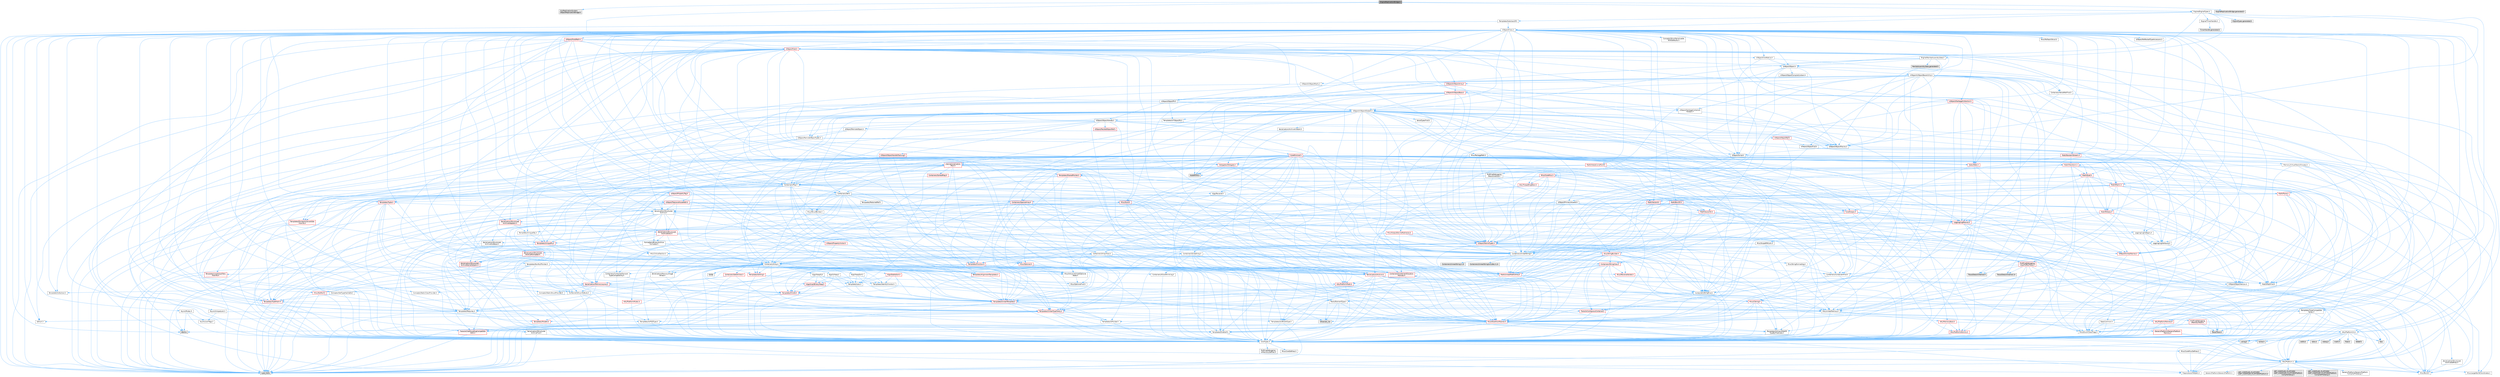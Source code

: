 digraph "EngineReplicationBridge.h"
{
 // INTERACTIVE_SVG=YES
 // LATEX_PDF_SIZE
  bgcolor="transparent";
  edge [fontname=Helvetica,fontsize=10,labelfontname=Helvetica,labelfontsize=10];
  node [fontname=Helvetica,fontsize=10,shape=box,height=0.2,width=0.4];
  Node1 [id="Node000001",label="EngineReplicationBridge.h",height=0.2,width=0.4,color="gray40", fillcolor="grey60", style="filled", fontcolor="black",tooltip=" "];
  Node1 -> Node2 [id="edge1_Node000001_Node000002",color="steelblue1",style="solid",tooltip=" "];
  Node2 [id="Node000002",label="Iris/ReplicationSystem\l/ObjectReplicationBridge.h",height=0.2,width=0.4,color="grey60", fillcolor="#E0E0E0", style="filled",tooltip=" "];
  Node1 -> Node3 [id="edge2_Node000001_Node000003",color="steelblue1",style="solid",tooltip=" "];
  Node3 [id="Node000003",label="Engine/EngineTypes.h",height=0.2,width=0.4,color="grey40", fillcolor="white", style="filled",URL="$df/dcf/EngineTypes_8h.html",tooltip=" "];
  Node3 -> Node4 [id="edge3_Node000003_Node000004",color="steelblue1",style="solid",tooltip=" "];
  Node4 [id="Node000004",label="Misc/EnumClassFlags.h",height=0.2,width=0.4,color="grey40", fillcolor="white", style="filled",URL="$d8/de7/EnumClassFlags_8h.html",tooltip=" "];
  Node3 -> Node5 [id="edge4_Node000003_Node000005",color="steelblue1",style="solid",tooltip=" "];
  Node5 [id="Node000005",label="UObject/ObjectMacros.h",height=0.2,width=0.4,color="grey40", fillcolor="white", style="filled",URL="$d8/d8d/ObjectMacros_8h.html",tooltip=" "];
  Node5 -> Node4 [id="edge5_Node000005_Node000004",color="steelblue1",style="solid",tooltip=" "];
  Node5 -> Node6 [id="edge6_Node000005_Node000006",color="steelblue1",style="solid",tooltip=" "];
  Node6 [id="Node000006",label="UObject/Script.h",height=0.2,width=0.4,color="grey40", fillcolor="white", style="filled",URL="$de/dc6/Script_8h.html",tooltip=" "];
  Node6 -> Node7 [id="edge7_Node000006_Node000007",color="steelblue1",style="solid",tooltip=" "];
  Node7 [id="Node000007",label="Delegates/Delegate.h",height=0.2,width=0.4,color="red", fillcolor="#FFF0F0", style="filled",URL="$d4/d80/Delegate_8h.html",tooltip=" "];
  Node7 -> Node8 [id="edge8_Node000007_Node000008",color="steelblue1",style="solid",tooltip=" "];
  Node8 [id="Node000008",label="CoreTypes.h",height=0.2,width=0.4,color="grey40", fillcolor="white", style="filled",URL="$dc/dec/CoreTypes_8h.html",tooltip=" "];
  Node8 -> Node9 [id="edge9_Node000008_Node000009",color="steelblue1",style="solid",tooltip=" "];
  Node9 [id="Node000009",label="HAL/Platform.h",height=0.2,width=0.4,color="grey40", fillcolor="white", style="filled",URL="$d9/dd0/Platform_8h.html",tooltip=" "];
  Node9 -> Node10 [id="edge10_Node000009_Node000010",color="steelblue1",style="solid",tooltip=" "];
  Node10 [id="Node000010",label="Misc/Build.h",height=0.2,width=0.4,color="grey40", fillcolor="white", style="filled",URL="$d3/dbb/Build_8h.html",tooltip=" "];
  Node9 -> Node11 [id="edge11_Node000009_Node000011",color="steelblue1",style="solid",tooltip=" "];
  Node11 [id="Node000011",label="Misc/LargeWorldCoordinates.h",height=0.2,width=0.4,color="grey40", fillcolor="white", style="filled",URL="$d2/dcb/LargeWorldCoordinates_8h.html",tooltip=" "];
  Node9 -> Node12 [id="edge12_Node000009_Node000012",color="steelblue1",style="solid",tooltip=" "];
  Node12 [id="Node000012",label="type_traits",height=0.2,width=0.4,color="grey60", fillcolor="#E0E0E0", style="filled",tooltip=" "];
  Node9 -> Node13 [id="edge13_Node000009_Node000013",color="steelblue1",style="solid",tooltip=" "];
  Node13 [id="Node000013",label="PreprocessorHelpers.h",height=0.2,width=0.4,color="grey40", fillcolor="white", style="filled",URL="$db/ddb/PreprocessorHelpers_8h.html",tooltip=" "];
  Node9 -> Node14 [id="edge14_Node000009_Node000014",color="steelblue1",style="solid",tooltip=" "];
  Node14 [id="Node000014",label="UBT_COMPILED_PLATFORM\l/UBT_COMPILED_PLATFORMPlatform\lCompilerPreSetup.h",height=0.2,width=0.4,color="grey60", fillcolor="#E0E0E0", style="filled",tooltip=" "];
  Node9 -> Node15 [id="edge15_Node000009_Node000015",color="steelblue1",style="solid",tooltip=" "];
  Node15 [id="Node000015",label="GenericPlatform/GenericPlatform\lCompilerPreSetup.h",height=0.2,width=0.4,color="grey40", fillcolor="white", style="filled",URL="$d9/dc8/GenericPlatformCompilerPreSetup_8h.html",tooltip=" "];
  Node9 -> Node16 [id="edge16_Node000009_Node000016",color="steelblue1",style="solid",tooltip=" "];
  Node16 [id="Node000016",label="GenericPlatform/GenericPlatform.h",height=0.2,width=0.4,color="grey40", fillcolor="white", style="filled",URL="$d6/d84/GenericPlatform_8h.html",tooltip=" "];
  Node9 -> Node17 [id="edge17_Node000009_Node000017",color="steelblue1",style="solid",tooltip=" "];
  Node17 [id="Node000017",label="UBT_COMPILED_PLATFORM\l/UBT_COMPILED_PLATFORMPlatform.h",height=0.2,width=0.4,color="grey60", fillcolor="#E0E0E0", style="filled",tooltip=" "];
  Node9 -> Node18 [id="edge18_Node000009_Node000018",color="steelblue1",style="solid",tooltip=" "];
  Node18 [id="Node000018",label="UBT_COMPILED_PLATFORM\l/UBT_COMPILED_PLATFORMPlatform\lCompilerSetup.h",height=0.2,width=0.4,color="grey60", fillcolor="#E0E0E0", style="filled",tooltip=" "];
  Node8 -> Node19 [id="edge19_Node000008_Node000019",color="steelblue1",style="solid",tooltip=" "];
  Node19 [id="Node000019",label="ProfilingDebugging\l/UMemoryDefines.h",height=0.2,width=0.4,color="grey40", fillcolor="white", style="filled",URL="$d2/da2/UMemoryDefines_8h.html",tooltip=" "];
  Node8 -> Node20 [id="edge20_Node000008_Node000020",color="steelblue1",style="solid",tooltip=" "];
  Node20 [id="Node000020",label="Misc/CoreMiscDefines.h",height=0.2,width=0.4,color="grey40", fillcolor="white", style="filled",URL="$da/d38/CoreMiscDefines_8h.html",tooltip=" "];
  Node20 -> Node9 [id="edge21_Node000020_Node000009",color="steelblue1",style="solid",tooltip=" "];
  Node20 -> Node13 [id="edge22_Node000020_Node000013",color="steelblue1",style="solid",tooltip=" "];
  Node8 -> Node21 [id="edge23_Node000008_Node000021",color="steelblue1",style="solid",tooltip=" "];
  Node21 [id="Node000021",label="Misc/CoreDefines.h",height=0.2,width=0.4,color="grey40", fillcolor="white", style="filled",URL="$d3/dd2/CoreDefines_8h.html",tooltip=" "];
  Node7 -> Node22 [id="edge24_Node000007_Node000022",color="steelblue1",style="solid",tooltip=" "];
  Node22 [id="Node000022",label="Misc/AssertionMacros.h",height=0.2,width=0.4,color="red", fillcolor="#FFF0F0", style="filled",URL="$d0/dfa/AssertionMacros_8h.html",tooltip=" "];
  Node22 -> Node8 [id="edge25_Node000022_Node000008",color="steelblue1",style="solid",tooltip=" "];
  Node22 -> Node9 [id="edge26_Node000022_Node000009",color="steelblue1",style="solid",tooltip=" "];
  Node22 -> Node13 [id="edge27_Node000022_Node000013",color="steelblue1",style="solid",tooltip=" "];
  Node22 -> Node58 [id="edge28_Node000022_Node000058",color="steelblue1",style="solid",tooltip=" "];
  Node58 [id="Node000058",label="Templates/EnableIf.h",height=0.2,width=0.4,color="grey40", fillcolor="white", style="filled",URL="$d7/d60/EnableIf_8h.html",tooltip=" "];
  Node58 -> Node8 [id="edge29_Node000058_Node000008",color="steelblue1",style="solid",tooltip=" "];
  Node22 -> Node59 [id="edge30_Node000022_Node000059",color="steelblue1",style="solid",tooltip=" "];
  Node59 [id="Node000059",label="Templates/IsArrayOrRefOf\lTypeByPredicate.h",height=0.2,width=0.4,color="grey40", fillcolor="white", style="filled",URL="$d6/da1/IsArrayOrRefOfTypeByPredicate_8h.html",tooltip=" "];
  Node59 -> Node8 [id="edge31_Node000059_Node000008",color="steelblue1",style="solid",tooltip=" "];
  Node22 -> Node62 [id="edge32_Node000022_Node000062",color="steelblue1",style="solid",tooltip=" "];
  Node62 [id="Node000062",label="Traits/IsCharEncodingCompatible\lWith.h",height=0.2,width=0.4,color="red", fillcolor="#FFF0F0", style="filled",URL="$df/dd1/IsCharEncodingCompatibleWith_8h.html",tooltip=" "];
  Node62 -> Node12 [id="edge33_Node000062_Node000012",color="steelblue1",style="solid",tooltip=" "];
  Node22 -> Node71 [id="edge34_Node000022_Node000071",color="steelblue1",style="solid",tooltip=" "];
  Node71 [id="Node000071",label="atomic",height=0.2,width=0.4,color="grey60", fillcolor="#E0E0E0", style="filled",tooltip=" "];
  Node7 -> Node72 [id="edge35_Node000007_Node000072",color="steelblue1",style="solid",tooltip=" "];
  Node72 [id="Node000072",label="UObject/NameTypes.h",height=0.2,width=0.4,color="red", fillcolor="#FFF0F0", style="filled",URL="$d6/d35/NameTypes_8h.html",tooltip=" "];
  Node72 -> Node8 [id="edge36_Node000072_Node000008",color="steelblue1",style="solid",tooltip=" "];
  Node72 -> Node22 [id="edge37_Node000072_Node000022",color="steelblue1",style="solid",tooltip=" "];
  Node72 -> Node73 [id="edge38_Node000072_Node000073",color="steelblue1",style="solid",tooltip=" "];
  Node73 [id="Node000073",label="HAL/UnrealMemory.h",height=0.2,width=0.4,color="grey40", fillcolor="white", style="filled",URL="$d9/d96/UnrealMemory_8h.html",tooltip=" "];
  Node73 -> Node8 [id="edge39_Node000073_Node000008",color="steelblue1",style="solid",tooltip=" "];
  Node73 -> Node74 [id="edge40_Node000073_Node000074",color="steelblue1",style="solid",tooltip=" "];
  Node74 [id="Node000074",label="GenericPlatform/GenericPlatform\lMemory.h",height=0.2,width=0.4,color="red", fillcolor="#FFF0F0", style="filled",URL="$dd/d22/GenericPlatformMemory_8h.html",tooltip=" "];
  Node74 -> Node8 [id="edge41_Node000074_Node000008",color="steelblue1",style="solid",tooltip=" "];
  Node74 -> Node44 [id="edge42_Node000074_Node000044",color="steelblue1",style="solid",tooltip=" "];
  Node44 [id="Node000044",label="string.h",height=0.2,width=0.4,color="grey60", fillcolor="#E0E0E0", style="filled",tooltip=" "];
  Node74 -> Node37 [id="edge43_Node000074_Node000037",color="steelblue1",style="solid",tooltip=" "];
  Node37 [id="Node000037",label="wchar.h",height=0.2,width=0.4,color="grey60", fillcolor="#E0E0E0", style="filled",tooltip=" "];
  Node73 -> Node77 [id="edge44_Node000073_Node000077",color="steelblue1",style="solid",tooltip=" "];
  Node77 [id="Node000077",label="HAL/MemoryBase.h",height=0.2,width=0.4,color="red", fillcolor="#FFF0F0", style="filled",URL="$d6/d9f/MemoryBase_8h.html",tooltip=" "];
  Node77 -> Node8 [id="edge45_Node000077_Node000008",color="steelblue1",style="solid",tooltip=" "];
  Node77 -> Node51 [id="edge46_Node000077_Node000051",color="steelblue1",style="solid",tooltip=" "];
  Node51 [id="Node000051",label="HAL/PlatformAtomics.h",height=0.2,width=0.4,color="red", fillcolor="#FFF0F0", style="filled",URL="$d3/d36/PlatformAtomics_8h.html",tooltip=" "];
  Node51 -> Node8 [id="edge47_Node000051_Node000008",color="steelblue1",style="solid",tooltip=" "];
  Node77 -> Node35 [id="edge48_Node000077_Node000035",color="steelblue1",style="solid",tooltip=" "];
  Node35 [id="Node000035",label="HAL/PlatformCrt.h",height=0.2,width=0.4,color="grey40", fillcolor="white", style="filled",URL="$d8/d75/PlatformCrt_8h.html",tooltip=" "];
  Node35 -> Node36 [id="edge49_Node000035_Node000036",color="steelblue1",style="solid",tooltip=" "];
  Node36 [id="Node000036",label="new",height=0.2,width=0.4,color="grey60", fillcolor="#E0E0E0", style="filled",tooltip=" "];
  Node35 -> Node37 [id="edge50_Node000035_Node000037",color="steelblue1",style="solid",tooltip=" "];
  Node35 -> Node38 [id="edge51_Node000035_Node000038",color="steelblue1",style="solid",tooltip=" "];
  Node38 [id="Node000038",label="stddef.h",height=0.2,width=0.4,color="grey60", fillcolor="#E0E0E0", style="filled",tooltip=" "];
  Node35 -> Node39 [id="edge52_Node000035_Node000039",color="steelblue1",style="solid",tooltip=" "];
  Node39 [id="Node000039",label="stdlib.h",height=0.2,width=0.4,color="grey60", fillcolor="#E0E0E0", style="filled",tooltip=" "];
  Node35 -> Node40 [id="edge53_Node000035_Node000040",color="steelblue1",style="solid",tooltip=" "];
  Node40 [id="Node000040",label="stdio.h",height=0.2,width=0.4,color="grey60", fillcolor="#E0E0E0", style="filled",tooltip=" "];
  Node35 -> Node41 [id="edge54_Node000035_Node000041",color="steelblue1",style="solid",tooltip=" "];
  Node41 [id="Node000041",label="stdarg.h",height=0.2,width=0.4,color="grey60", fillcolor="#E0E0E0", style="filled",tooltip=" "];
  Node35 -> Node42 [id="edge55_Node000035_Node000042",color="steelblue1",style="solid",tooltip=" "];
  Node42 [id="Node000042",label="math.h",height=0.2,width=0.4,color="grey60", fillcolor="#E0E0E0", style="filled",tooltip=" "];
  Node35 -> Node43 [id="edge56_Node000035_Node000043",color="steelblue1",style="solid",tooltip=" "];
  Node43 [id="Node000043",label="float.h",height=0.2,width=0.4,color="grey60", fillcolor="#E0E0E0", style="filled",tooltip=" "];
  Node35 -> Node44 [id="edge57_Node000035_Node000044",color="steelblue1",style="solid",tooltip=" "];
  Node73 -> Node90 [id="edge58_Node000073_Node000090",color="steelblue1",style="solid",tooltip=" "];
  Node90 [id="Node000090",label="HAL/PlatformMemory.h",height=0.2,width=0.4,color="red", fillcolor="#FFF0F0", style="filled",URL="$de/d68/PlatformMemory_8h.html",tooltip=" "];
  Node90 -> Node8 [id="edge59_Node000090_Node000008",color="steelblue1",style="solid",tooltip=" "];
  Node90 -> Node74 [id="edge60_Node000090_Node000074",color="steelblue1",style="solid",tooltip=" "];
  Node73 -> Node92 [id="edge61_Node000073_Node000092",color="steelblue1",style="solid",tooltip=" "];
  Node92 [id="Node000092",label="ProfilingDebugging\l/MemoryTrace.h",height=0.2,width=0.4,color="red", fillcolor="#FFF0F0", style="filled",URL="$da/dd7/MemoryTrace_8h.html",tooltip=" "];
  Node92 -> Node9 [id="edge62_Node000092_Node000009",color="steelblue1",style="solid",tooltip=" "];
  Node92 -> Node4 [id="edge63_Node000092_Node000004",color="steelblue1",style="solid",tooltip=" "];
  Node92 -> Node57 [id="edge64_Node000092_Node000057",color="steelblue1",style="solid",tooltip=" "];
  Node57 [id="Node000057",label="Trace/Trace.h",height=0.2,width=0.4,color="grey60", fillcolor="#E0E0E0", style="filled",tooltip=" "];
  Node73 -> Node93 [id="edge65_Node000073_Node000093",color="steelblue1",style="solid",tooltip=" "];
  Node93 [id="Node000093",label="Templates/IsPointer.h",height=0.2,width=0.4,color="grey40", fillcolor="white", style="filled",URL="$d7/d05/IsPointer_8h.html",tooltip=" "];
  Node93 -> Node8 [id="edge66_Node000093_Node000008",color="steelblue1",style="solid",tooltip=" "];
  Node72 -> Node94 [id="edge67_Node000072_Node000094",color="steelblue1",style="solid",tooltip=" "];
  Node94 [id="Node000094",label="Templates/UnrealTypeTraits.h",height=0.2,width=0.4,color="red", fillcolor="#FFF0F0", style="filled",URL="$d2/d2d/UnrealTypeTraits_8h.html",tooltip=" "];
  Node94 -> Node8 [id="edge68_Node000094_Node000008",color="steelblue1",style="solid",tooltip=" "];
  Node94 -> Node93 [id="edge69_Node000094_Node000093",color="steelblue1",style="solid",tooltip=" "];
  Node94 -> Node22 [id="edge70_Node000094_Node000022",color="steelblue1",style="solid",tooltip=" "];
  Node94 -> Node58 [id="edge71_Node000094_Node000058",color="steelblue1",style="solid",tooltip=" "];
  Node94 -> Node61 [id="edge72_Node000094_Node000061",color="steelblue1",style="solid",tooltip=" "];
  Node61 [id="Node000061",label="IsEnum.h",height=0.2,width=0.4,color="grey40", fillcolor="white", style="filled",URL="$d4/de5/IsEnum_8h.html",tooltip=" "];
  Node94 -> Node96 [id="edge73_Node000094_Node000096",color="steelblue1",style="solid",tooltip=" "];
  Node96 [id="Node000096",label="Templates/Models.h",height=0.2,width=0.4,color="red", fillcolor="#FFF0F0", style="filled",URL="$d3/d0c/Models_8h.html",tooltip=" "];
  Node94 -> Node97 [id="edge74_Node000094_Node000097",color="steelblue1",style="solid",tooltip=" "];
  Node97 [id="Node000097",label="Templates/IsPODType.h",height=0.2,width=0.4,color="grey40", fillcolor="white", style="filled",URL="$d7/db1/IsPODType_8h.html",tooltip=" "];
  Node97 -> Node8 [id="edge75_Node000097_Node000008",color="steelblue1",style="solid",tooltip=" "];
  Node94 -> Node98 [id="edge76_Node000094_Node000098",color="steelblue1",style="solid",tooltip=" "];
  Node98 [id="Node000098",label="Templates/IsUECoreType.h",height=0.2,width=0.4,color="grey40", fillcolor="white", style="filled",URL="$d1/db8/IsUECoreType_8h.html",tooltip=" "];
  Node98 -> Node8 [id="edge77_Node000098_Node000008",color="steelblue1",style="solid",tooltip=" "];
  Node98 -> Node12 [id="edge78_Node000098_Node000012",color="steelblue1",style="solid",tooltip=" "];
  Node72 -> Node99 [id="edge79_Node000072_Node000099",color="steelblue1",style="solid",tooltip=" "];
  Node99 [id="Node000099",label="Templates/UnrealTemplate.h",height=0.2,width=0.4,color="red", fillcolor="#FFF0F0", style="filled",URL="$d4/d24/UnrealTemplate_8h.html",tooltip=" "];
  Node99 -> Node8 [id="edge80_Node000099_Node000008",color="steelblue1",style="solid",tooltip=" "];
  Node99 -> Node93 [id="edge81_Node000099_Node000093",color="steelblue1",style="solid",tooltip=" "];
  Node99 -> Node73 [id="edge82_Node000099_Node000073",color="steelblue1",style="solid",tooltip=" "];
  Node99 -> Node94 [id="edge83_Node000099_Node000094",color="steelblue1",style="solid",tooltip=" "];
  Node99 -> Node66 [id="edge84_Node000099_Node000066",color="steelblue1",style="solid",tooltip=" "];
  Node66 [id="Node000066",label="Templates/Requires.h",height=0.2,width=0.4,color="grey40", fillcolor="white", style="filled",URL="$dc/d96/Requires_8h.html",tooltip=" "];
  Node66 -> Node58 [id="edge85_Node000066_Node000058",color="steelblue1",style="solid",tooltip=" "];
  Node66 -> Node12 [id="edge86_Node000066_Node000012",color="steelblue1",style="solid",tooltip=" "];
  Node99 -> Node103 [id="edge87_Node000099_Node000103",color="steelblue1",style="solid",tooltip=" "];
  Node103 [id="Node000103",label="Templates/TypeCompatible\lBytes.h",height=0.2,width=0.4,color="grey40", fillcolor="white", style="filled",URL="$df/d0a/TypeCompatibleBytes_8h.html",tooltip=" "];
  Node103 -> Node8 [id="edge88_Node000103_Node000008",color="steelblue1",style="solid",tooltip=" "];
  Node103 -> Node44 [id="edge89_Node000103_Node000044",color="steelblue1",style="solid",tooltip=" "];
  Node103 -> Node36 [id="edge90_Node000103_Node000036",color="steelblue1",style="solid",tooltip=" "];
  Node103 -> Node12 [id="edge91_Node000103_Node000012",color="steelblue1",style="solid",tooltip=" "];
  Node99 -> Node28 [id="edge92_Node000099_Node000028",color="steelblue1",style="solid",tooltip=" "];
  Node28 [id="Node000028",label="Traits/IsContiguousContainer.h",height=0.2,width=0.4,color="red", fillcolor="#FFF0F0", style="filled",URL="$d5/d3c/IsContiguousContainer_8h.html",tooltip=" "];
  Node28 -> Node8 [id="edge93_Node000028_Node000008",color="steelblue1",style="solid",tooltip=" "];
  Node28 -> Node27 [id="edge94_Node000028_Node000027",color="steelblue1",style="solid",tooltip=" "];
  Node27 [id="Node000027",label="initializer_list",height=0.2,width=0.4,color="grey60", fillcolor="#E0E0E0", style="filled",tooltip=" "];
  Node99 -> Node12 [id="edge95_Node000099_Node000012",color="steelblue1",style="solid",tooltip=" "];
  Node72 -> Node105 [id="edge96_Node000072_Node000105",color="steelblue1",style="solid",tooltip=" "];
  Node105 [id="Node000105",label="Containers/UnrealString.h",height=0.2,width=0.4,color="grey40", fillcolor="white", style="filled",URL="$d5/dba/UnrealString_8h.html",tooltip=" "];
  Node105 -> Node106 [id="edge97_Node000105_Node000106",color="steelblue1",style="solid",tooltip=" "];
  Node106 [id="Node000106",label="Containers/UnrealStringIncludes.h.inl",height=0.2,width=0.4,color="grey60", fillcolor="#E0E0E0", style="filled",tooltip=" "];
  Node105 -> Node107 [id="edge98_Node000105_Node000107",color="steelblue1",style="solid",tooltip=" "];
  Node107 [id="Node000107",label="Containers/UnrealString.h.inl",height=0.2,width=0.4,color="grey60", fillcolor="#E0E0E0", style="filled",tooltip=" "];
  Node105 -> Node108 [id="edge99_Node000105_Node000108",color="steelblue1",style="solid",tooltip=" "];
  Node108 [id="Node000108",label="Misc/StringFormatArg.h",height=0.2,width=0.4,color="grey40", fillcolor="white", style="filled",URL="$d2/d16/StringFormatArg_8h.html",tooltip=" "];
  Node108 -> Node31 [id="edge100_Node000108_Node000031",color="steelblue1",style="solid",tooltip=" "];
  Node31 [id="Node000031",label="Containers/ContainersFwd.h",height=0.2,width=0.4,color="grey40", fillcolor="white", style="filled",URL="$d4/d0a/ContainersFwd_8h.html",tooltip=" "];
  Node31 -> Node9 [id="edge101_Node000031_Node000009",color="steelblue1",style="solid",tooltip=" "];
  Node31 -> Node8 [id="edge102_Node000031_Node000008",color="steelblue1",style="solid",tooltip=" "];
  Node31 -> Node28 [id="edge103_Node000031_Node000028",color="steelblue1",style="solid",tooltip=" "];
  Node72 -> Node109 [id="edge104_Node000072_Node000109",color="steelblue1",style="solid",tooltip=" "];
  Node109 [id="Node000109",label="HAL/CriticalSection.h",height=0.2,width=0.4,color="grey40", fillcolor="white", style="filled",URL="$d6/d90/CriticalSection_8h.html",tooltip=" "];
  Node109 -> Node110 [id="edge105_Node000109_Node000110",color="steelblue1",style="solid",tooltip=" "];
  Node110 [id="Node000110",label="HAL/PlatformMutex.h",height=0.2,width=0.4,color="red", fillcolor="#FFF0F0", style="filled",URL="$d9/d0b/PlatformMutex_8h.html",tooltip=" "];
  Node110 -> Node8 [id="edge106_Node000110_Node000008",color="steelblue1",style="solid",tooltip=" "];
  Node72 -> Node25 [id="edge107_Node000072_Node000025",color="steelblue1",style="solid",tooltip=" "];
  Node25 [id="Node000025",label="Containers/StringFwd.h",height=0.2,width=0.4,color="grey40", fillcolor="white", style="filled",URL="$df/d37/StringFwd_8h.html",tooltip=" "];
  Node25 -> Node8 [id="edge108_Node000025_Node000008",color="steelblue1",style="solid",tooltip=" "];
  Node25 -> Node26 [id="edge109_Node000025_Node000026",color="steelblue1",style="solid",tooltip=" "];
  Node26 [id="Node000026",label="Traits/ElementType.h",height=0.2,width=0.4,color="grey40", fillcolor="white", style="filled",URL="$d5/d4f/ElementType_8h.html",tooltip=" "];
  Node26 -> Node9 [id="edge110_Node000026_Node000009",color="steelblue1",style="solid",tooltip=" "];
  Node26 -> Node27 [id="edge111_Node000026_Node000027",color="steelblue1",style="solid",tooltip=" "];
  Node26 -> Node12 [id="edge112_Node000026_Node000012",color="steelblue1",style="solid",tooltip=" "];
  Node25 -> Node28 [id="edge113_Node000025_Node000028",color="steelblue1",style="solid",tooltip=" "];
  Node72 -> Node177 [id="edge114_Node000072_Node000177",color="steelblue1",style="solid",tooltip=" "];
  Node177 [id="Node000177",label="UObject/UnrealNames.h",height=0.2,width=0.4,color="red", fillcolor="#FFF0F0", style="filled",URL="$d8/db1/UnrealNames_8h.html",tooltip=" "];
  Node177 -> Node8 [id="edge115_Node000177_Node000008",color="steelblue1",style="solid",tooltip=" "];
  Node72 -> Node143 [id="edge116_Node000072_Node000143",color="steelblue1",style="solid",tooltip=" "];
  Node143 [id="Node000143",label="Serialization/MemoryLayout.h",height=0.2,width=0.4,color="red", fillcolor="#FFF0F0", style="filled",URL="$d7/d66/MemoryLayout_8h.html",tooltip=" "];
  Node143 -> Node144 [id="edge117_Node000143_Node000144",color="steelblue1",style="solid",tooltip=" "];
  Node144 [id="Node000144",label="Concepts/StaticClassProvider.h",height=0.2,width=0.4,color="grey40", fillcolor="white", style="filled",URL="$dd/d83/StaticClassProvider_8h.html",tooltip=" "];
  Node143 -> Node145 [id="edge118_Node000143_Node000145",color="steelblue1",style="solid",tooltip=" "];
  Node145 [id="Node000145",label="Concepts/StaticStructProvider.h",height=0.2,width=0.4,color="grey40", fillcolor="white", style="filled",URL="$d5/d77/StaticStructProvider_8h.html",tooltip=" "];
  Node143 -> Node146 [id="edge119_Node000143_Node000146",color="steelblue1",style="solid",tooltip=" "];
  Node146 [id="Node000146",label="Containers/EnumAsByte.h",height=0.2,width=0.4,color="grey40", fillcolor="white", style="filled",URL="$d6/d9a/EnumAsByte_8h.html",tooltip=" "];
  Node146 -> Node8 [id="edge120_Node000146_Node000008",color="steelblue1",style="solid",tooltip=" "];
  Node146 -> Node97 [id="edge121_Node000146_Node000097",color="steelblue1",style="solid",tooltip=" "];
  Node146 -> Node147 [id="edge122_Node000146_Node000147",color="steelblue1",style="solid",tooltip=" "];
  Node147 [id="Node000147",label="Templates/TypeHash.h",height=0.2,width=0.4,color="red", fillcolor="#FFF0F0", style="filled",URL="$d1/d62/TypeHash_8h.html",tooltip=" "];
  Node147 -> Node8 [id="edge123_Node000147_Node000008",color="steelblue1",style="solid",tooltip=" "];
  Node147 -> Node66 [id="edge124_Node000147_Node000066",color="steelblue1",style="solid",tooltip=" "];
  Node147 -> Node12 [id="edge125_Node000147_Node000012",color="steelblue1",style="solid",tooltip=" "];
  Node143 -> Node25 [id="edge126_Node000143_Node000025",color="steelblue1",style="solid",tooltip=" "];
  Node143 -> Node73 [id="edge127_Node000143_Node000073",color="steelblue1",style="solid",tooltip=" "];
  Node143 -> Node58 [id="edge128_Node000143_Node000058",color="steelblue1",style="solid",tooltip=" "];
  Node143 -> Node155 [id="edge129_Node000143_Node000155",color="steelblue1",style="solid",tooltip=" "];
  Node155 [id="Node000155",label="Templates/IsAbstract.h",height=0.2,width=0.4,color="grey40", fillcolor="white", style="filled",URL="$d8/db7/IsAbstract_8h.html",tooltip=" "];
  Node143 -> Node96 [id="edge130_Node000143_Node000096",color="steelblue1",style="solid",tooltip=" "];
  Node143 -> Node99 [id="edge131_Node000143_Node000099",color="steelblue1",style="solid",tooltip=" "];
  Node72 -> Node126 [id="edge132_Node000072_Node000126",color="steelblue1",style="solid",tooltip=" "];
  Node126 [id="Node000126",label="Misc/IntrusiveUnsetOptional\lState.h",height=0.2,width=0.4,color="grey40", fillcolor="white", style="filled",URL="$d2/d0a/IntrusiveUnsetOptionalState_8h.html",tooltip=" "];
  Node126 -> Node127 [id="edge133_Node000126_Node000127",color="steelblue1",style="solid",tooltip=" "];
  Node127 [id="Node000127",label="Misc/OptionalFwd.h",height=0.2,width=0.4,color="grey40", fillcolor="white", style="filled",URL="$dc/d50/OptionalFwd_8h.html",tooltip=" "];
  Node72 -> Node179 [id="edge134_Node000072_Node000179",color="steelblue1",style="solid",tooltip=" "];
  Node179 [id="Node000179",label="Misc/StringBuilder.h",height=0.2,width=0.4,color="red", fillcolor="#FFF0F0", style="filled",URL="$d4/d52/StringBuilder_8h.html",tooltip=" "];
  Node179 -> Node25 [id="edge135_Node000179_Node000025",color="steelblue1",style="solid",tooltip=" "];
  Node179 -> Node180 [id="edge136_Node000179_Node000180",color="steelblue1",style="solid",tooltip=" "];
  Node180 [id="Node000180",label="Containers/StringView.h",height=0.2,width=0.4,color="red", fillcolor="#FFF0F0", style="filled",URL="$dd/dea/StringView_8h.html",tooltip=" "];
  Node180 -> Node8 [id="edge137_Node000180_Node000008",color="steelblue1",style="solid",tooltip=" "];
  Node180 -> Node25 [id="edge138_Node000180_Node000025",color="steelblue1",style="solid",tooltip=" "];
  Node180 -> Node73 [id="edge139_Node000180_Node000073",color="steelblue1",style="solid",tooltip=" "];
  Node180 -> Node174 [id="edge140_Node000180_Node000174",color="steelblue1",style="solid",tooltip=" "];
  Node174 [id="Node000174",label="Math/UnrealMathUtility.h",height=0.2,width=0.4,color="red", fillcolor="#FFF0F0", style="filled",URL="$db/db8/UnrealMathUtility_8h.html",tooltip=" "];
  Node174 -> Node8 [id="edge141_Node000174_Node000008",color="steelblue1",style="solid",tooltip=" "];
  Node174 -> Node22 [id="edge142_Node000174_Node000022",color="steelblue1",style="solid",tooltip=" "];
  Node174 -> Node115 [id="edge143_Node000174_Node000115",color="steelblue1",style="solid",tooltip=" "];
  Node115 [id="Node000115",label="HAL/PlatformMath.h",height=0.2,width=0.4,color="red", fillcolor="#FFF0F0", style="filled",URL="$dc/d53/PlatformMath_8h.html",tooltip=" "];
  Node115 -> Node8 [id="edge144_Node000115_Node000008",color="steelblue1",style="solid",tooltip=" "];
  Node174 -> Node32 [id="edge145_Node000174_Node000032",color="steelblue1",style="solid",tooltip=" "];
  Node32 [id="Node000032",label="Math/MathFwd.h",height=0.2,width=0.4,color="grey40", fillcolor="white", style="filled",URL="$d2/d10/MathFwd_8h.html",tooltip=" "];
  Node32 -> Node9 [id="edge146_Node000032_Node000009",color="steelblue1",style="solid",tooltip=" "];
  Node174 -> Node66 [id="edge147_Node000174_Node000066",color="steelblue1",style="solid",tooltip=" "];
  Node180 -> Node149 [id="edge148_Node000180_Node000149",color="steelblue1",style="solid",tooltip=" "];
  Node149 [id="Node000149",label="Misc/CString.h",height=0.2,width=0.4,color="red", fillcolor="#FFF0F0", style="filled",URL="$d2/d49/CString_8h.html",tooltip=" "];
  Node149 -> Node8 [id="edge149_Node000149_Node000008",color="steelblue1",style="solid",tooltip=" "];
  Node149 -> Node35 [id="edge150_Node000149_Node000035",color="steelblue1",style="solid",tooltip=" "];
  Node149 -> Node22 [id="edge151_Node000149_Node000022",color="steelblue1",style="solid",tooltip=" "];
  Node149 -> Node59 [id="edge152_Node000149_Node000059",color="steelblue1",style="solid",tooltip=" "];
  Node149 -> Node62 [id="edge153_Node000149_Node000062",color="steelblue1",style="solid",tooltip=" "];
  Node180 -> Node128 [id="edge154_Node000180_Node000128",color="steelblue1",style="solid",tooltip=" "];
  Node128 [id="Node000128",label="Misc/ReverseIterate.h",height=0.2,width=0.4,color="red", fillcolor="#FFF0F0", style="filled",URL="$db/de3/ReverseIterate_8h.html",tooltip=" "];
  Node128 -> Node9 [id="edge155_Node000128_Node000009",color="steelblue1",style="solid",tooltip=" "];
  Node180 -> Node66 [id="edge156_Node000180_Node000066",color="steelblue1",style="solid",tooltip=" "];
  Node180 -> Node99 [id="edge157_Node000180_Node000099",color="steelblue1",style="solid",tooltip=" "];
  Node180 -> Node26 [id="edge158_Node000180_Node000026",color="steelblue1",style="solid",tooltip=" "];
  Node180 -> Node62 [id="edge159_Node000180_Node000062",color="steelblue1",style="solid",tooltip=" "];
  Node180 -> Node28 [id="edge160_Node000180_Node000028",color="steelblue1",style="solid",tooltip=" "];
  Node180 -> Node12 [id="edge161_Node000180_Node000012",color="steelblue1",style="solid",tooltip=" "];
  Node179 -> Node8 [id="edge162_Node000179_Node000008",color="steelblue1",style="solid",tooltip=" "];
  Node179 -> Node73 [id="edge163_Node000179_Node000073",color="steelblue1",style="solid",tooltip=" "];
  Node179 -> Node22 [id="edge164_Node000179_Node000022",color="steelblue1",style="solid",tooltip=" "];
  Node179 -> Node149 [id="edge165_Node000179_Node000149",color="steelblue1",style="solid",tooltip=" "];
  Node179 -> Node58 [id="edge166_Node000179_Node000058",color="steelblue1",style="solid",tooltip=" "];
  Node179 -> Node59 [id="edge167_Node000179_Node000059",color="steelblue1",style="solid",tooltip=" "];
  Node179 -> Node66 [id="edge168_Node000179_Node000066",color="steelblue1",style="solid",tooltip=" "];
  Node179 -> Node99 [id="edge169_Node000179_Node000099",color="steelblue1",style="solid",tooltip=" "];
  Node179 -> Node94 [id="edge170_Node000179_Node000094",color="steelblue1",style="solid",tooltip=" "];
  Node179 -> Node62 [id="edge171_Node000179_Node000062",color="steelblue1",style="solid",tooltip=" "];
  Node179 -> Node28 [id="edge172_Node000179_Node000028",color="steelblue1",style="solid",tooltip=" "];
  Node179 -> Node12 [id="edge173_Node000179_Node000012",color="steelblue1",style="solid",tooltip=" "];
  Node72 -> Node57 [id="edge174_Node000072_Node000057",color="steelblue1",style="solid",tooltip=" "];
  Node7 -> Node185 [id="edge175_Node000007_Node000185",color="steelblue1",style="solid",tooltip=" "];
  Node185 [id="Node000185",label="Templates/SharedPointer.h",height=0.2,width=0.4,color="red", fillcolor="#FFF0F0", style="filled",URL="$d2/d17/SharedPointer_8h.html",tooltip=" "];
  Node185 -> Node8 [id="edge176_Node000185_Node000008",color="steelblue1",style="solid",tooltip=" "];
  Node185 -> Node126 [id="edge177_Node000185_Node000126",color="steelblue1",style="solid",tooltip=" "];
  Node185 -> Node186 [id="edge178_Node000185_Node000186",color="steelblue1",style="solid",tooltip=" "];
  Node186 [id="Node000186",label="Templates/PointerIsConvertible\lFromTo.h",height=0.2,width=0.4,color="red", fillcolor="#FFF0F0", style="filled",URL="$d6/d65/PointerIsConvertibleFromTo_8h.html",tooltip=" "];
  Node186 -> Node8 [id="edge179_Node000186_Node000008",color="steelblue1",style="solid",tooltip=" "];
  Node186 -> Node170 [id="edge180_Node000186_Node000170",color="steelblue1",style="solid",tooltip=" "];
  Node170 [id="Node000170",label="Templates/LosesQualifiers\lFromTo.h",height=0.2,width=0.4,color="red", fillcolor="#FFF0F0", style="filled",URL="$d2/db3/LosesQualifiersFromTo_8h.html",tooltip=" "];
  Node170 -> Node12 [id="edge181_Node000170_Node000012",color="steelblue1",style="solid",tooltip=" "];
  Node186 -> Node12 [id="edge182_Node000186_Node000012",color="steelblue1",style="solid",tooltip=" "];
  Node185 -> Node22 [id="edge183_Node000185_Node000022",color="steelblue1",style="solid",tooltip=" "];
  Node185 -> Node73 [id="edge184_Node000185_Node000073",color="steelblue1",style="solid",tooltip=" "];
  Node185 -> Node125 [id="edge185_Node000185_Node000125",color="steelblue1",style="solid",tooltip=" "];
  Node125 [id="Node000125",label="Containers/Array.h",height=0.2,width=0.4,color="grey40", fillcolor="white", style="filled",URL="$df/dd0/Array_8h.html",tooltip=" "];
  Node125 -> Node8 [id="edge186_Node000125_Node000008",color="steelblue1",style="solid",tooltip=" "];
  Node125 -> Node22 [id="edge187_Node000125_Node000022",color="steelblue1",style="solid",tooltip=" "];
  Node125 -> Node126 [id="edge188_Node000125_Node000126",color="steelblue1",style="solid",tooltip=" "];
  Node125 -> Node128 [id="edge189_Node000125_Node000128",color="steelblue1",style="solid",tooltip=" "];
  Node125 -> Node73 [id="edge190_Node000125_Node000073",color="steelblue1",style="solid",tooltip=" "];
  Node125 -> Node94 [id="edge191_Node000125_Node000094",color="steelblue1",style="solid",tooltip=" "];
  Node125 -> Node99 [id="edge192_Node000125_Node000099",color="steelblue1",style="solid",tooltip=" "];
  Node125 -> Node130 [id="edge193_Node000125_Node000130",color="steelblue1",style="solid",tooltip=" "];
  Node130 [id="Node000130",label="Containers/AllowShrinking.h",height=0.2,width=0.4,color="grey40", fillcolor="white", style="filled",URL="$d7/d1a/AllowShrinking_8h.html",tooltip=" "];
  Node130 -> Node8 [id="edge194_Node000130_Node000008",color="steelblue1",style="solid",tooltip=" "];
  Node125 -> Node113 [id="edge195_Node000125_Node000113",color="steelblue1",style="solid",tooltip=" "];
  Node113 [id="Node000113",label="Containers/ContainerAllocation\lPolicies.h",height=0.2,width=0.4,color="red", fillcolor="#FFF0F0", style="filled",URL="$d7/dff/ContainerAllocationPolicies_8h.html",tooltip=" "];
  Node113 -> Node8 [id="edge196_Node000113_Node000008",color="steelblue1",style="solid",tooltip=" "];
  Node113 -> Node113 [id="edge197_Node000113_Node000113",color="steelblue1",style="solid",tooltip=" "];
  Node113 -> Node115 [id="edge198_Node000113_Node000115",color="steelblue1",style="solid",tooltip=" "];
  Node113 -> Node73 [id="edge199_Node000113_Node000073",color="steelblue1",style="solid",tooltip=" "];
  Node113 -> Node22 [id="edge200_Node000113_Node000022",color="steelblue1",style="solid",tooltip=" "];
  Node113 -> Node103 [id="edge201_Node000113_Node000103",color="steelblue1",style="solid",tooltip=" "];
  Node113 -> Node12 [id="edge202_Node000113_Node000012",color="steelblue1",style="solid",tooltip=" "];
  Node125 -> Node131 [id="edge203_Node000125_Node000131",color="steelblue1",style="solid",tooltip=" "];
  Node131 [id="Node000131",label="Containers/ContainerElement\lTypeCompatibility.h",height=0.2,width=0.4,color="grey40", fillcolor="white", style="filled",URL="$df/ddf/ContainerElementTypeCompatibility_8h.html",tooltip=" "];
  Node131 -> Node8 [id="edge204_Node000131_Node000008",color="steelblue1",style="solid",tooltip=" "];
  Node131 -> Node94 [id="edge205_Node000131_Node000094",color="steelblue1",style="solid",tooltip=" "];
  Node125 -> Node132 [id="edge206_Node000125_Node000132",color="steelblue1",style="solid",tooltip=" "];
  Node132 [id="Node000132",label="Serialization/Archive.h",height=0.2,width=0.4,color="red", fillcolor="#FFF0F0", style="filled",URL="$d7/d3b/Archive_8h.html",tooltip=" "];
  Node132 -> Node8 [id="edge207_Node000132_Node000008",color="steelblue1",style="solid",tooltip=" "];
  Node132 -> Node32 [id="edge208_Node000132_Node000032",color="steelblue1",style="solid",tooltip=" "];
  Node132 -> Node22 [id="edge209_Node000132_Node000022",color="steelblue1",style="solid",tooltip=" "];
  Node132 -> Node10 [id="edge210_Node000132_Node000010",color="steelblue1",style="solid",tooltip=" "];
  Node132 -> Node58 [id="edge211_Node000132_Node000058",color="steelblue1",style="solid",tooltip=" "];
  Node132 -> Node59 [id="edge212_Node000132_Node000059",color="steelblue1",style="solid",tooltip=" "];
  Node132 -> Node99 [id="edge213_Node000132_Node000099",color="steelblue1",style="solid",tooltip=" "];
  Node132 -> Node62 [id="edge214_Node000132_Node000062",color="steelblue1",style="solid",tooltip=" "];
  Node132 -> Node141 [id="edge215_Node000132_Node000141",color="steelblue1",style="solid",tooltip=" "];
  Node141 [id="Node000141",label="UObject/ObjectVersion.h",height=0.2,width=0.4,color="grey40", fillcolor="white", style="filled",URL="$da/d63/ObjectVersion_8h.html",tooltip=" "];
  Node141 -> Node8 [id="edge216_Node000141_Node000008",color="steelblue1",style="solid",tooltip=" "];
  Node125 -> Node142 [id="edge217_Node000125_Node000142",color="steelblue1",style="solid",tooltip=" "];
  Node142 [id="Node000142",label="Serialization/MemoryImage\lWriter.h",height=0.2,width=0.4,color="grey40", fillcolor="white", style="filled",URL="$d0/d08/MemoryImageWriter_8h.html",tooltip=" "];
  Node142 -> Node8 [id="edge218_Node000142_Node000008",color="steelblue1",style="solid",tooltip=" "];
  Node142 -> Node143 [id="edge219_Node000142_Node000143",color="steelblue1",style="solid",tooltip=" "];
  Node125 -> Node156 [id="edge220_Node000125_Node000156",color="steelblue1",style="solid",tooltip=" "];
  Node156 [id="Node000156",label="Algo/Heapify.h",height=0.2,width=0.4,color="grey40", fillcolor="white", style="filled",URL="$d0/d2a/Heapify_8h.html",tooltip=" "];
  Node156 -> Node157 [id="edge221_Node000156_Node000157",color="steelblue1",style="solid",tooltip=" "];
  Node157 [id="Node000157",label="Algo/Impl/BinaryHeap.h",height=0.2,width=0.4,color="red", fillcolor="#FFF0F0", style="filled",URL="$d7/da3/Algo_2Impl_2BinaryHeap_8h.html",tooltip=" "];
  Node157 -> Node158 [id="edge222_Node000157_Node000158",color="steelblue1",style="solid",tooltip=" "];
  Node158 [id="Node000158",label="Templates/Invoke.h",height=0.2,width=0.4,color="red", fillcolor="#FFF0F0", style="filled",URL="$d7/deb/Invoke_8h.html",tooltip=" "];
  Node158 -> Node8 [id="edge223_Node000158_Node000008",color="steelblue1",style="solid",tooltip=" "];
  Node158 -> Node99 [id="edge224_Node000158_Node000099",color="steelblue1",style="solid",tooltip=" "];
  Node158 -> Node12 [id="edge225_Node000158_Node000012",color="steelblue1",style="solid",tooltip=" "];
  Node157 -> Node12 [id="edge226_Node000157_Node000012",color="steelblue1",style="solid",tooltip=" "];
  Node156 -> Node162 [id="edge227_Node000156_Node000162",color="steelblue1",style="solid",tooltip=" "];
  Node162 [id="Node000162",label="Templates/IdentityFunctor.h",height=0.2,width=0.4,color="grey40", fillcolor="white", style="filled",URL="$d7/d2e/IdentityFunctor_8h.html",tooltip=" "];
  Node162 -> Node9 [id="edge228_Node000162_Node000009",color="steelblue1",style="solid",tooltip=" "];
  Node156 -> Node158 [id="edge229_Node000156_Node000158",color="steelblue1",style="solid",tooltip=" "];
  Node156 -> Node163 [id="edge230_Node000156_Node000163",color="steelblue1",style="solid",tooltip=" "];
  Node163 [id="Node000163",label="Templates/Less.h",height=0.2,width=0.4,color="grey40", fillcolor="white", style="filled",URL="$de/dc8/Less_8h.html",tooltip=" "];
  Node163 -> Node8 [id="edge231_Node000163_Node000008",color="steelblue1",style="solid",tooltip=" "];
  Node163 -> Node99 [id="edge232_Node000163_Node000099",color="steelblue1",style="solid",tooltip=" "];
  Node156 -> Node99 [id="edge233_Node000156_Node000099",color="steelblue1",style="solid",tooltip=" "];
  Node125 -> Node164 [id="edge234_Node000125_Node000164",color="steelblue1",style="solid",tooltip=" "];
  Node164 [id="Node000164",label="Algo/HeapSort.h",height=0.2,width=0.4,color="grey40", fillcolor="white", style="filled",URL="$d3/d92/HeapSort_8h.html",tooltip=" "];
  Node164 -> Node157 [id="edge235_Node000164_Node000157",color="steelblue1",style="solid",tooltip=" "];
  Node164 -> Node162 [id="edge236_Node000164_Node000162",color="steelblue1",style="solid",tooltip=" "];
  Node164 -> Node163 [id="edge237_Node000164_Node000163",color="steelblue1",style="solid",tooltip=" "];
  Node164 -> Node99 [id="edge238_Node000164_Node000099",color="steelblue1",style="solid",tooltip=" "];
  Node125 -> Node165 [id="edge239_Node000125_Node000165",color="steelblue1",style="solid",tooltip=" "];
  Node165 [id="Node000165",label="Algo/IsHeap.h",height=0.2,width=0.4,color="grey40", fillcolor="white", style="filled",URL="$de/d32/IsHeap_8h.html",tooltip=" "];
  Node165 -> Node157 [id="edge240_Node000165_Node000157",color="steelblue1",style="solid",tooltip=" "];
  Node165 -> Node162 [id="edge241_Node000165_Node000162",color="steelblue1",style="solid",tooltip=" "];
  Node165 -> Node158 [id="edge242_Node000165_Node000158",color="steelblue1",style="solid",tooltip=" "];
  Node165 -> Node163 [id="edge243_Node000165_Node000163",color="steelblue1",style="solid",tooltip=" "];
  Node165 -> Node99 [id="edge244_Node000165_Node000099",color="steelblue1",style="solid",tooltip=" "];
  Node125 -> Node157 [id="edge245_Node000125_Node000157",color="steelblue1",style="solid",tooltip=" "];
  Node125 -> Node166 [id="edge246_Node000125_Node000166",color="steelblue1",style="solid",tooltip=" "];
  Node166 [id="Node000166",label="Algo/StableSort.h",height=0.2,width=0.4,color="red", fillcolor="#FFF0F0", style="filled",URL="$d7/d3c/StableSort_8h.html",tooltip=" "];
  Node166 -> Node162 [id="edge247_Node000166_Node000162",color="steelblue1",style="solid",tooltip=" "];
  Node166 -> Node158 [id="edge248_Node000166_Node000158",color="steelblue1",style="solid",tooltip=" "];
  Node166 -> Node163 [id="edge249_Node000166_Node000163",color="steelblue1",style="solid",tooltip=" "];
  Node166 -> Node99 [id="edge250_Node000166_Node000099",color="steelblue1",style="solid",tooltip=" "];
  Node125 -> Node169 [id="edge251_Node000125_Node000169",color="steelblue1",style="solid",tooltip=" "];
  Node169 [id="Node000169",label="Concepts/GetTypeHashable.h",height=0.2,width=0.4,color="grey40", fillcolor="white", style="filled",URL="$d3/da2/GetTypeHashable_8h.html",tooltip=" "];
  Node169 -> Node8 [id="edge252_Node000169_Node000008",color="steelblue1",style="solid",tooltip=" "];
  Node169 -> Node147 [id="edge253_Node000169_Node000147",color="steelblue1",style="solid",tooltip=" "];
  Node125 -> Node162 [id="edge254_Node000125_Node000162",color="steelblue1",style="solid",tooltip=" "];
  Node125 -> Node158 [id="edge255_Node000125_Node000158",color="steelblue1",style="solid",tooltip=" "];
  Node125 -> Node163 [id="edge256_Node000125_Node000163",color="steelblue1",style="solid",tooltip=" "];
  Node125 -> Node170 [id="edge257_Node000125_Node000170",color="steelblue1",style="solid",tooltip=" "];
  Node125 -> Node66 [id="edge258_Node000125_Node000066",color="steelblue1",style="solid",tooltip=" "];
  Node125 -> Node171 [id="edge259_Node000125_Node000171",color="steelblue1",style="solid",tooltip=" "];
  Node171 [id="Node000171",label="Templates/Sorting.h",height=0.2,width=0.4,color="red", fillcolor="#FFF0F0", style="filled",URL="$d3/d9e/Sorting_8h.html",tooltip=" "];
  Node171 -> Node8 [id="edge260_Node000171_Node000008",color="steelblue1",style="solid",tooltip=" "];
  Node171 -> Node115 [id="edge261_Node000171_Node000115",color="steelblue1",style="solid",tooltip=" "];
  Node171 -> Node163 [id="edge262_Node000171_Node000163",color="steelblue1",style="solid",tooltip=" "];
  Node125 -> Node175 [id="edge263_Node000125_Node000175",color="steelblue1",style="solid",tooltip=" "];
  Node175 [id="Node000175",label="Templates/AlignmentTemplates.h",height=0.2,width=0.4,color="red", fillcolor="#FFF0F0", style="filled",URL="$dd/d32/AlignmentTemplates_8h.html",tooltip=" "];
  Node175 -> Node8 [id="edge264_Node000175_Node000008",color="steelblue1",style="solid",tooltip=" "];
  Node175 -> Node93 [id="edge265_Node000175_Node000093",color="steelblue1",style="solid",tooltip=" "];
  Node125 -> Node26 [id="edge266_Node000125_Node000026",color="steelblue1",style="solid",tooltip=" "];
  Node125 -> Node121 [id="edge267_Node000125_Node000121",color="steelblue1",style="solid",tooltip=" "];
  Node121 [id="Node000121",label="limits",height=0.2,width=0.4,color="grey60", fillcolor="#E0E0E0", style="filled",tooltip=" "];
  Node125 -> Node12 [id="edge268_Node000125_Node000012",color="steelblue1",style="solid",tooltip=" "];
  Node185 -> Node187 [id="edge269_Node000185_Node000187",color="steelblue1",style="solid",tooltip=" "];
  Node187 [id="Node000187",label="Containers/Map.h",height=0.2,width=0.4,color="grey40", fillcolor="white", style="filled",URL="$df/d79/Map_8h.html",tooltip=" "];
  Node187 -> Node8 [id="edge270_Node000187_Node000008",color="steelblue1",style="solid",tooltip=" "];
  Node187 -> Node188 [id="edge271_Node000187_Node000188",color="steelblue1",style="solid",tooltip=" "];
  Node188 [id="Node000188",label="Algo/Reverse.h",height=0.2,width=0.4,color="grey40", fillcolor="white", style="filled",URL="$d5/d93/Reverse_8h.html",tooltip=" "];
  Node188 -> Node8 [id="edge272_Node000188_Node000008",color="steelblue1",style="solid",tooltip=" "];
  Node188 -> Node99 [id="edge273_Node000188_Node000099",color="steelblue1",style="solid",tooltip=" "];
  Node187 -> Node131 [id="edge274_Node000187_Node000131",color="steelblue1",style="solid",tooltip=" "];
  Node187 -> Node189 [id="edge275_Node000187_Node000189",color="steelblue1",style="solid",tooltip=" "];
  Node189 [id="Node000189",label="Containers/Set.h",height=0.2,width=0.4,color="grey40", fillcolor="white", style="filled",URL="$d4/d45/Set_8h.html",tooltip=" "];
  Node189 -> Node113 [id="edge276_Node000189_Node000113",color="steelblue1",style="solid",tooltip=" "];
  Node189 -> Node131 [id="edge277_Node000189_Node000131",color="steelblue1",style="solid",tooltip=" "];
  Node189 -> Node190 [id="edge278_Node000189_Node000190",color="steelblue1",style="solid",tooltip=" "];
  Node190 [id="Node000190",label="Containers/SetUtilities.h",height=0.2,width=0.4,color="red", fillcolor="#FFF0F0", style="filled",URL="$dc/de5/SetUtilities_8h.html",tooltip=" "];
  Node190 -> Node8 [id="edge279_Node000190_Node000008",color="steelblue1",style="solid",tooltip=" "];
  Node190 -> Node143 [id="edge280_Node000190_Node000143",color="steelblue1",style="solid",tooltip=" "];
  Node190 -> Node94 [id="edge281_Node000190_Node000094",color="steelblue1",style="solid",tooltip=" "];
  Node189 -> Node191 [id="edge282_Node000189_Node000191",color="steelblue1",style="solid",tooltip=" "];
  Node191 [id="Node000191",label="Containers/SparseArray.h",height=0.2,width=0.4,color="red", fillcolor="#FFF0F0", style="filled",URL="$d5/dbf/SparseArray_8h.html",tooltip=" "];
  Node191 -> Node8 [id="edge283_Node000191_Node000008",color="steelblue1",style="solid",tooltip=" "];
  Node191 -> Node22 [id="edge284_Node000191_Node000022",color="steelblue1",style="solid",tooltip=" "];
  Node191 -> Node73 [id="edge285_Node000191_Node000073",color="steelblue1",style="solid",tooltip=" "];
  Node191 -> Node94 [id="edge286_Node000191_Node000094",color="steelblue1",style="solid",tooltip=" "];
  Node191 -> Node99 [id="edge287_Node000191_Node000099",color="steelblue1",style="solid",tooltip=" "];
  Node191 -> Node113 [id="edge288_Node000191_Node000113",color="steelblue1",style="solid",tooltip=" "];
  Node191 -> Node163 [id="edge289_Node000191_Node000163",color="steelblue1",style="solid",tooltip=" "];
  Node191 -> Node125 [id="edge290_Node000191_Node000125",color="steelblue1",style="solid",tooltip=" "];
  Node191 -> Node174 [id="edge291_Node000191_Node000174",color="steelblue1",style="solid",tooltip=" "];
  Node191 -> Node192 [id="edge292_Node000191_Node000192",color="steelblue1",style="solid",tooltip=" "];
  Node192 [id="Node000192",label="Containers/ScriptArray.h",height=0.2,width=0.4,color="grey40", fillcolor="white", style="filled",URL="$dc/daf/ScriptArray_8h.html",tooltip=" "];
  Node192 -> Node8 [id="edge293_Node000192_Node000008",color="steelblue1",style="solid",tooltip=" "];
  Node192 -> Node22 [id="edge294_Node000192_Node000022",color="steelblue1",style="solid",tooltip=" "];
  Node192 -> Node73 [id="edge295_Node000192_Node000073",color="steelblue1",style="solid",tooltip=" "];
  Node192 -> Node130 [id="edge296_Node000192_Node000130",color="steelblue1",style="solid",tooltip=" "];
  Node192 -> Node113 [id="edge297_Node000192_Node000113",color="steelblue1",style="solid",tooltip=" "];
  Node192 -> Node125 [id="edge298_Node000192_Node000125",color="steelblue1",style="solid",tooltip=" "];
  Node192 -> Node27 [id="edge299_Node000192_Node000027",color="steelblue1",style="solid",tooltip=" "];
  Node191 -> Node194 [id="edge300_Node000191_Node000194",color="steelblue1",style="solid",tooltip=" "];
  Node194 [id="Node000194",label="Serialization/Structured\lArchive.h",height=0.2,width=0.4,color="grey40", fillcolor="white", style="filled",URL="$d9/d1e/StructuredArchive_8h.html",tooltip=" "];
  Node194 -> Node125 [id="edge301_Node000194_Node000125",color="steelblue1",style="solid",tooltip=" "];
  Node194 -> Node113 [id="edge302_Node000194_Node000113",color="steelblue1",style="solid",tooltip=" "];
  Node194 -> Node8 [id="edge303_Node000194_Node000008",color="steelblue1",style="solid",tooltip=" "];
  Node194 -> Node195 [id="edge304_Node000194_Node000195",color="steelblue1",style="solid",tooltip=" "];
  Node195 [id="Node000195",label="Formatters/BinaryArchive\lFormatter.h",height=0.2,width=0.4,color="grey40", fillcolor="white", style="filled",URL="$d2/d01/BinaryArchiveFormatter_8h.html",tooltip=" "];
  Node195 -> Node125 [id="edge305_Node000195_Node000125",color="steelblue1",style="solid",tooltip=" "];
  Node195 -> Node9 [id="edge306_Node000195_Node000009",color="steelblue1",style="solid",tooltip=" "];
  Node195 -> Node132 [id="edge307_Node000195_Node000132",color="steelblue1",style="solid",tooltip=" "];
  Node195 -> Node196 [id="edge308_Node000195_Node000196",color="steelblue1",style="solid",tooltip=" "];
  Node196 [id="Node000196",label="Serialization/Structured\lArchiveFormatter.h",height=0.2,width=0.4,color="red", fillcolor="#FFF0F0", style="filled",URL="$db/dfe/StructuredArchiveFormatter_8h.html",tooltip=" "];
  Node196 -> Node125 [id="edge309_Node000196_Node000125",color="steelblue1",style="solid",tooltip=" "];
  Node196 -> Node8 [id="edge310_Node000196_Node000008",color="steelblue1",style="solid",tooltip=" "];
  Node196 -> Node197 [id="edge311_Node000196_Node000197",color="steelblue1",style="solid",tooltip=" "];
  Node197 [id="Node000197",label="Serialization/Structured\lArchiveNameHelpers.h",height=0.2,width=0.4,color="red", fillcolor="#FFF0F0", style="filled",URL="$d0/d7b/StructuredArchiveNameHelpers_8h.html",tooltip=" "];
  Node197 -> Node8 [id="edge312_Node000197_Node000008",color="steelblue1",style="solid",tooltip=" "];
  Node195 -> Node197 [id="edge313_Node000195_Node000197",color="steelblue1",style="solid",tooltip=" "];
  Node194 -> Node10 [id="edge314_Node000194_Node000010",color="steelblue1",style="solid",tooltip=" "];
  Node194 -> Node132 [id="edge315_Node000194_Node000132",color="steelblue1",style="solid",tooltip=" "];
  Node194 -> Node198 [id="edge316_Node000194_Node000198",color="steelblue1",style="solid",tooltip=" "];
  Node198 [id="Node000198",label="Serialization/Structured\lArchiveAdapters.h",height=0.2,width=0.4,color="red", fillcolor="#FFF0F0", style="filled",URL="$d3/de1/StructuredArchiveAdapters_8h.html",tooltip=" "];
  Node198 -> Node8 [id="edge317_Node000198_Node000008",color="steelblue1",style="solid",tooltip=" "];
  Node198 -> Node96 [id="edge318_Node000198_Node000096",color="steelblue1",style="solid",tooltip=" "];
  Node198 -> Node201 [id="edge319_Node000198_Node000201",color="steelblue1",style="solid",tooltip=" "];
  Node201 [id="Node000201",label="Serialization/Structured\lArchiveSlots.h",height=0.2,width=0.4,color="red", fillcolor="#FFF0F0", style="filled",URL="$d2/d87/StructuredArchiveSlots_8h.html",tooltip=" "];
  Node201 -> Node125 [id="edge320_Node000201_Node000125",color="steelblue1",style="solid",tooltip=" "];
  Node201 -> Node8 [id="edge321_Node000201_Node000008",color="steelblue1",style="solid",tooltip=" "];
  Node201 -> Node195 [id="edge322_Node000201_Node000195",color="steelblue1",style="solid",tooltip=" "];
  Node201 -> Node10 [id="edge323_Node000201_Node000010",color="steelblue1",style="solid",tooltip=" "];
  Node201 -> Node202 [id="edge324_Node000201_Node000202",color="steelblue1",style="solid",tooltip=" "];
  Node202 [id="Node000202",label="Misc/Optional.h",height=0.2,width=0.4,color="red", fillcolor="#FFF0F0", style="filled",URL="$d2/dae/Optional_8h.html",tooltip=" "];
  Node202 -> Node8 [id="edge325_Node000202_Node000008",color="steelblue1",style="solid",tooltip=" "];
  Node202 -> Node22 [id="edge326_Node000202_Node000022",color="steelblue1",style="solid",tooltip=" "];
  Node202 -> Node126 [id="edge327_Node000202_Node000126",color="steelblue1",style="solid",tooltip=" "];
  Node202 -> Node127 [id="edge328_Node000202_Node000127",color="steelblue1",style="solid",tooltip=" "];
  Node202 -> Node99 [id="edge329_Node000202_Node000099",color="steelblue1",style="solid",tooltip=" "];
  Node202 -> Node132 [id="edge330_Node000202_Node000132",color="steelblue1",style="solid",tooltip=" "];
  Node201 -> Node132 [id="edge331_Node000201_Node000132",color="steelblue1",style="solid",tooltip=" "];
  Node201 -> Node203 [id="edge332_Node000201_Node000203",color="steelblue1",style="solid",tooltip=" "];
  Node203 [id="Node000203",label="Serialization/Structured\lArchiveFwd.h",height=0.2,width=0.4,color="grey40", fillcolor="white", style="filled",URL="$d2/df9/StructuredArchiveFwd_8h.html",tooltip=" "];
  Node203 -> Node8 [id="edge333_Node000203_Node000008",color="steelblue1",style="solid",tooltip=" "];
  Node203 -> Node10 [id="edge334_Node000203_Node000010",color="steelblue1",style="solid",tooltip=" "];
  Node203 -> Node12 [id="edge335_Node000203_Node000012",color="steelblue1",style="solid",tooltip=" "];
  Node201 -> Node197 [id="edge336_Node000201_Node000197",color="steelblue1",style="solid",tooltip=" "];
  Node201 -> Node204 [id="edge337_Node000201_Node000204",color="steelblue1",style="solid",tooltip=" "];
  Node204 [id="Node000204",label="Serialization/Structured\lArchiveSlotBase.h",height=0.2,width=0.4,color="grey40", fillcolor="white", style="filled",URL="$d9/d9a/StructuredArchiveSlotBase_8h.html",tooltip=" "];
  Node204 -> Node8 [id="edge338_Node000204_Node000008",color="steelblue1",style="solid",tooltip=" "];
  Node201 -> Node58 [id="edge339_Node000201_Node000058",color="steelblue1",style="solid",tooltip=" "];
  Node198 -> Node205 [id="edge340_Node000198_Node000205",color="steelblue1",style="solid",tooltip=" "];
  Node205 [id="Node000205",label="Templates/UniqueObj.h",height=0.2,width=0.4,color="grey40", fillcolor="white", style="filled",URL="$da/d95/UniqueObj_8h.html",tooltip=" "];
  Node205 -> Node8 [id="edge341_Node000205_Node000008",color="steelblue1",style="solid",tooltip=" "];
  Node205 -> Node206 [id="edge342_Node000205_Node000206",color="steelblue1",style="solid",tooltip=" "];
  Node206 [id="Node000206",label="Templates/UniquePtr.h",height=0.2,width=0.4,color="red", fillcolor="#FFF0F0", style="filled",URL="$de/d1a/UniquePtr_8h.html",tooltip=" "];
  Node206 -> Node8 [id="edge343_Node000206_Node000008",color="steelblue1",style="solid",tooltip=" "];
  Node206 -> Node99 [id="edge344_Node000206_Node000099",color="steelblue1",style="solid",tooltip=" "];
  Node206 -> Node66 [id="edge345_Node000206_Node000066",color="steelblue1",style="solid",tooltip=" "];
  Node206 -> Node143 [id="edge346_Node000206_Node000143",color="steelblue1",style="solid",tooltip=" "];
  Node206 -> Node12 [id="edge347_Node000206_Node000012",color="steelblue1",style="solid",tooltip=" "];
  Node194 -> Node208 [id="edge348_Node000194_Node000208",color="steelblue1",style="solid",tooltip=" "];
  Node208 [id="Node000208",label="Serialization/Structured\lArchiveDefines.h",height=0.2,width=0.4,color="grey40", fillcolor="white", style="filled",URL="$d3/d61/StructuredArchiveDefines_8h.html",tooltip=" "];
  Node208 -> Node10 [id="edge349_Node000208_Node000010",color="steelblue1",style="solid",tooltip=" "];
  Node194 -> Node196 [id="edge350_Node000194_Node000196",color="steelblue1",style="solid",tooltip=" "];
  Node194 -> Node203 [id="edge351_Node000194_Node000203",color="steelblue1",style="solid",tooltip=" "];
  Node194 -> Node197 [id="edge352_Node000194_Node000197",color="steelblue1",style="solid",tooltip=" "];
  Node194 -> Node204 [id="edge353_Node000194_Node000204",color="steelblue1",style="solid",tooltip=" "];
  Node194 -> Node201 [id="edge354_Node000194_Node000201",color="steelblue1",style="solid",tooltip=" "];
  Node194 -> Node205 [id="edge355_Node000194_Node000205",color="steelblue1",style="solid",tooltip=" "];
  Node191 -> Node142 [id="edge356_Node000191_Node000142",color="steelblue1",style="solid",tooltip=" "];
  Node191 -> Node105 [id="edge357_Node000191_Node000105",color="steelblue1",style="solid",tooltip=" "];
  Node191 -> Node126 [id="edge358_Node000191_Node000126",color="steelblue1",style="solid",tooltip=" "];
  Node189 -> Node31 [id="edge359_Node000189_Node000031",color="steelblue1",style="solid",tooltip=" "];
  Node189 -> Node174 [id="edge360_Node000189_Node000174",color="steelblue1",style="solid",tooltip=" "];
  Node189 -> Node22 [id="edge361_Node000189_Node000022",color="steelblue1",style="solid",tooltip=" "];
  Node189 -> Node209 [id="edge362_Node000189_Node000209",color="steelblue1",style="solid",tooltip=" "];
  Node209 [id="Node000209",label="Misc/StructBuilder.h",height=0.2,width=0.4,color="grey40", fillcolor="white", style="filled",URL="$d9/db3/StructBuilder_8h.html",tooltip=" "];
  Node209 -> Node8 [id="edge363_Node000209_Node000008",color="steelblue1",style="solid",tooltip=" "];
  Node209 -> Node174 [id="edge364_Node000209_Node000174",color="steelblue1",style="solid",tooltip=" "];
  Node209 -> Node175 [id="edge365_Node000209_Node000175",color="steelblue1",style="solid",tooltip=" "];
  Node189 -> Node142 [id="edge366_Node000189_Node000142",color="steelblue1",style="solid",tooltip=" "];
  Node189 -> Node194 [id="edge367_Node000189_Node000194",color="steelblue1",style="solid",tooltip=" "];
  Node189 -> Node210 [id="edge368_Node000189_Node000210",color="steelblue1",style="solid",tooltip=" "];
  Node210 [id="Node000210",label="Templates/Function.h",height=0.2,width=0.4,color="red", fillcolor="#FFF0F0", style="filled",URL="$df/df5/Function_8h.html",tooltip=" "];
  Node210 -> Node8 [id="edge369_Node000210_Node000008",color="steelblue1",style="solid",tooltip=" "];
  Node210 -> Node22 [id="edge370_Node000210_Node000022",color="steelblue1",style="solid",tooltip=" "];
  Node210 -> Node126 [id="edge371_Node000210_Node000126",color="steelblue1",style="solid",tooltip=" "];
  Node210 -> Node73 [id="edge372_Node000210_Node000073",color="steelblue1",style="solid",tooltip=" "];
  Node210 -> Node94 [id="edge373_Node000210_Node000094",color="steelblue1",style="solid",tooltip=" "];
  Node210 -> Node158 [id="edge374_Node000210_Node000158",color="steelblue1",style="solid",tooltip=" "];
  Node210 -> Node99 [id="edge375_Node000210_Node000099",color="steelblue1",style="solid",tooltip=" "];
  Node210 -> Node66 [id="edge376_Node000210_Node000066",color="steelblue1",style="solid",tooltip=" "];
  Node210 -> Node174 [id="edge377_Node000210_Node000174",color="steelblue1",style="solid",tooltip=" "];
  Node210 -> Node36 [id="edge378_Node000210_Node000036",color="steelblue1",style="solid",tooltip=" "];
  Node210 -> Node12 [id="edge379_Node000210_Node000012",color="steelblue1",style="solid",tooltip=" "];
  Node189 -> Node212 [id="edge380_Node000189_Node000212",color="steelblue1",style="solid",tooltip=" "];
  Node212 [id="Node000212",label="Templates/RetainedRef.h",height=0.2,width=0.4,color="grey40", fillcolor="white", style="filled",URL="$d1/dac/RetainedRef_8h.html",tooltip=" "];
  Node189 -> Node171 [id="edge381_Node000189_Node000171",color="steelblue1",style="solid",tooltip=" "];
  Node189 -> Node147 [id="edge382_Node000189_Node000147",color="steelblue1",style="solid",tooltip=" "];
  Node189 -> Node99 [id="edge383_Node000189_Node000099",color="steelblue1",style="solid",tooltip=" "];
  Node189 -> Node27 [id="edge384_Node000189_Node000027",color="steelblue1",style="solid",tooltip=" "];
  Node189 -> Node12 [id="edge385_Node000189_Node000012",color="steelblue1",style="solid",tooltip=" "];
  Node187 -> Node105 [id="edge386_Node000187_Node000105",color="steelblue1",style="solid",tooltip=" "];
  Node187 -> Node22 [id="edge387_Node000187_Node000022",color="steelblue1",style="solid",tooltip=" "];
  Node187 -> Node209 [id="edge388_Node000187_Node000209",color="steelblue1",style="solid",tooltip=" "];
  Node187 -> Node210 [id="edge389_Node000187_Node000210",color="steelblue1",style="solid",tooltip=" "];
  Node187 -> Node171 [id="edge390_Node000187_Node000171",color="steelblue1",style="solid",tooltip=" "];
  Node187 -> Node213 [id="edge391_Node000187_Node000213",color="steelblue1",style="solid",tooltip=" "];
  Node213 [id="Node000213",label="Templates/Tuple.h",height=0.2,width=0.4,color="red", fillcolor="#FFF0F0", style="filled",URL="$d2/d4f/Tuple_8h.html",tooltip=" "];
  Node213 -> Node8 [id="edge392_Node000213_Node000008",color="steelblue1",style="solid",tooltip=" "];
  Node213 -> Node99 [id="edge393_Node000213_Node000099",color="steelblue1",style="solid",tooltip=" "];
  Node213 -> Node158 [id="edge394_Node000213_Node000158",color="steelblue1",style="solid",tooltip=" "];
  Node213 -> Node194 [id="edge395_Node000213_Node000194",color="steelblue1",style="solid",tooltip=" "];
  Node213 -> Node143 [id="edge396_Node000213_Node000143",color="steelblue1",style="solid",tooltip=" "];
  Node213 -> Node66 [id="edge397_Node000213_Node000066",color="steelblue1",style="solid",tooltip=" "];
  Node213 -> Node147 [id="edge398_Node000213_Node000147",color="steelblue1",style="solid",tooltip=" "];
  Node213 -> Node12 [id="edge399_Node000213_Node000012",color="steelblue1",style="solid",tooltip=" "];
  Node187 -> Node99 [id="edge400_Node000187_Node000099",color="steelblue1",style="solid",tooltip=" "];
  Node187 -> Node94 [id="edge401_Node000187_Node000094",color="steelblue1",style="solid",tooltip=" "];
  Node187 -> Node12 [id="edge402_Node000187_Node000012",color="steelblue1",style="solid",tooltip=" "];
  Node185 -> Node216 [id="edge403_Node000185_Node000216",color="steelblue1",style="solid",tooltip=" "];
  Node216 [id="Node000216",label="CoreGlobals.h",height=0.2,width=0.4,color="red", fillcolor="#FFF0F0", style="filled",URL="$d5/d8c/CoreGlobals_8h.html",tooltip=" "];
  Node216 -> Node105 [id="edge404_Node000216_Node000105",color="steelblue1",style="solid",tooltip=" "];
  Node216 -> Node8 [id="edge405_Node000216_Node000008",color="steelblue1",style="solid",tooltip=" "];
  Node216 -> Node220 [id="edge406_Node000216_Node000220",color="steelblue1",style="solid",tooltip=" "];
  Node220 [id="Node000220",label="Logging/LogMacros.h",height=0.2,width=0.4,color="red", fillcolor="#FFF0F0", style="filled",URL="$d0/d16/LogMacros_8h.html",tooltip=" "];
  Node220 -> Node105 [id="edge407_Node000220_Node000105",color="steelblue1",style="solid",tooltip=" "];
  Node220 -> Node8 [id="edge408_Node000220_Node000008",color="steelblue1",style="solid",tooltip=" "];
  Node220 -> Node13 [id="edge409_Node000220_Node000013",color="steelblue1",style="solid",tooltip=" "];
  Node220 -> Node221 [id="edge410_Node000220_Node000221",color="steelblue1",style="solid",tooltip=" "];
  Node221 [id="Node000221",label="Logging/LogCategory.h",height=0.2,width=0.4,color="grey40", fillcolor="white", style="filled",URL="$d9/d36/LogCategory_8h.html",tooltip=" "];
  Node221 -> Node8 [id="edge411_Node000221_Node000008",color="steelblue1",style="solid",tooltip=" "];
  Node221 -> Node80 [id="edge412_Node000221_Node000080",color="steelblue1",style="solid",tooltip=" "];
  Node80 [id="Node000080",label="Logging/LogVerbosity.h",height=0.2,width=0.4,color="grey40", fillcolor="white", style="filled",URL="$d2/d8f/LogVerbosity_8h.html",tooltip=" "];
  Node80 -> Node8 [id="edge413_Node000080_Node000008",color="steelblue1",style="solid",tooltip=" "];
  Node221 -> Node72 [id="edge414_Node000221_Node000072",color="steelblue1",style="solid",tooltip=" "];
  Node220 -> Node80 [id="edge415_Node000220_Node000080",color="steelblue1",style="solid",tooltip=" "];
  Node220 -> Node22 [id="edge416_Node000220_Node000022",color="steelblue1",style="solid",tooltip=" "];
  Node220 -> Node10 [id="edge417_Node000220_Node000010",color="steelblue1",style="solid",tooltip=" "];
  Node220 -> Node58 [id="edge418_Node000220_Node000058",color="steelblue1",style="solid",tooltip=" "];
  Node220 -> Node59 [id="edge419_Node000220_Node000059",color="steelblue1",style="solid",tooltip=" "];
  Node220 -> Node62 [id="edge420_Node000220_Node000062",color="steelblue1",style="solid",tooltip=" "];
  Node220 -> Node12 [id="edge421_Node000220_Node000012",color="steelblue1",style="solid",tooltip=" "];
  Node216 -> Node10 [id="edge422_Node000216_Node000010",color="steelblue1",style="solid",tooltip=" "];
  Node216 -> Node4 [id="edge423_Node000216_Node000004",color="steelblue1",style="solid",tooltip=" "];
  Node216 -> Node50 [id="edge424_Node000216_Node000050",color="steelblue1",style="solid",tooltip=" "];
  Node50 [id="Node000050",label="ProfilingDebugging\l/CpuProfilerTrace.h",height=0.2,width=0.4,color="red", fillcolor="#FFF0F0", style="filled",URL="$da/dcb/CpuProfilerTrace_8h.html",tooltip=" "];
  Node50 -> Node8 [id="edge425_Node000050_Node000008",color="steelblue1",style="solid",tooltip=" "];
  Node50 -> Node31 [id="edge426_Node000050_Node000031",color="steelblue1",style="solid",tooltip=" "];
  Node50 -> Node51 [id="edge427_Node000050_Node000051",color="steelblue1",style="solid",tooltip=" "];
  Node50 -> Node13 [id="edge428_Node000050_Node000013",color="steelblue1",style="solid",tooltip=" "];
  Node50 -> Node10 [id="edge429_Node000050_Node000010",color="steelblue1",style="solid",tooltip=" "];
  Node50 -> Node55 [id="edge430_Node000050_Node000055",color="steelblue1",style="solid",tooltip=" "];
  Node55 [id="Node000055",label="Trace/Detail/Channel.h",height=0.2,width=0.4,color="grey60", fillcolor="#E0E0E0", style="filled",tooltip=" "];
  Node50 -> Node56 [id="edge431_Node000050_Node000056",color="steelblue1",style="solid",tooltip=" "];
  Node56 [id="Node000056",label="Trace/Detail/Channel.inl",height=0.2,width=0.4,color="grey60", fillcolor="#E0E0E0", style="filled",tooltip=" "];
  Node50 -> Node57 [id="edge432_Node000050_Node000057",color="steelblue1",style="solid",tooltip=" "];
  Node216 -> Node72 [id="edge433_Node000216_Node000072",color="steelblue1",style="solid",tooltip=" "];
  Node216 -> Node71 [id="edge434_Node000216_Node000071",color="steelblue1",style="solid",tooltip=" "];
  Node7 -> Node226 [id="edge435_Node000007_Node000226",color="steelblue1",style="solid",tooltip=" "];
  Node226 [id="Node000226",label="AutoRTFM.h",height=0.2,width=0.4,color="grey60", fillcolor="#E0E0E0", style="filled",tooltip=" "];
  Node6 -> Node246 [id="edge436_Node000006_Node000246",color="steelblue1",style="solid",tooltip=" "];
  Node246 [id="Node000246",label="HAL/ThreadSingleton.h",height=0.2,width=0.4,color="red", fillcolor="#FFF0F0", style="filled",URL="$d0/dd5/ThreadSingleton_8h.html",tooltip=" "];
  Node246 -> Node8 [id="edge437_Node000246_Node000008",color="steelblue1",style="solid",tooltip=" "];
  Node246 -> Node210 [id="edge438_Node000246_Node000210",color="steelblue1",style="solid",tooltip=" "];
  Node6 -> Node248 [id="edge439_Node000006_Node000248",color="steelblue1",style="solid",tooltip=" "];
  Node248 [id="Node000248",label="Stats/Stats.h",height=0.2,width=0.4,color="red", fillcolor="#FFF0F0", style="filled",URL="$dc/d09/Stats_8h.html",tooltip=" "];
  Node248 -> Node216 [id="edge440_Node000248_Node000216",color="steelblue1",style="solid",tooltip=" "];
  Node248 -> Node8 [id="edge441_Node000248_Node000008",color="steelblue1",style="solid",tooltip=" "];
  Node248 -> Node249 [id="edge442_Node000248_Node000249",color="steelblue1",style="solid",tooltip=" "];
  Node249 [id="Node000249",label="StatsCommon.h",height=0.2,width=0.4,color="grey40", fillcolor="white", style="filled",URL="$df/d16/StatsCommon_8h.html",tooltip=" "];
  Node249 -> Node8 [id="edge443_Node000249_Node000008",color="steelblue1",style="solid",tooltip=" "];
  Node249 -> Node10 [id="edge444_Node000249_Node000010",color="steelblue1",style="solid",tooltip=" "];
  Node249 -> Node4 [id="edge445_Node000249_Node000004",color="steelblue1",style="solid",tooltip=" "];
  Node6 -> Node4 [id="edge446_Node000006_Node000004",color="steelblue1",style="solid",tooltip=" "];
  Node6 -> Node274 [id="edge447_Node000006_Node000274",color="steelblue1",style="solid",tooltip=" "];
  Node274 [id="Node000274",label="Misc/CoreMisc.h",height=0.2,width=0.4,color="red", fillcolor="#FFF0F0", style="filled",URL="$d8/d97/CoreMisc_8h.html",tooltip=" "];
  Node274 -> Node125 [id="edge448_Node000274_Node000125",color="steelblue1",style="solid",tooltip=" "];
  Node274 -> Node113 [id="edge449_Node000274_Node000113",color="steelblue1",style="solid",tooltip=" "];
  Node274 -> Node187 [id="edge450_Node000274_Node000187",color="steelblue1",style="solid",tooltip=" "];
  Node274 -> Node105 [id="edge451_Node000274_Node000105",color="steelblue1",style="solid",tooltip=" "];
  Node274 -> Node216 [id="edge452_Node000274_Node000216",color="steelblue1",style="solid",tooltip=" "];
  Node274 -> Node8 [id="edge453_Node000274_Node000008",color="steelblue1",style="solid",tooltip=" "];
  Node274 -> Node246 [id="edge454_Node000274_Node000246",color="steelblue1",style="solid",tooltip=" "];
  Node274 -> Node80 [id="edge455_Node000274_Node000080",color="steelblue1",style="solid",tooltip=" "];
  Node274 -> Node10 [id="edge456_Node000274_Node000010",color="steelblue1",style="solid",tooltip=" "];
  Node274 -> Node210 [id="edge457_Node000274_Node000210",color="steelblue1",style="solid",tooltip=" "];
  Node274 -> Node72 [id="edge458_Node000274_Node000072",color="steelblue1",style="solid",tooltip=" "];
  Node6 -> Node277 [id="edge459_Node000006_Node000277",color="steelblue1",style="solid",tooltip=" "];
  Node277 [id="Node000277",label="Memory/VirtualStackAllocator.h",height=0.2,width=0.4,color="grey40", fillcolor="white", style="filled",URL="$d0/d0c/VirtualStackAllocator_8h.html",tooltip=" "];
  Node277 -> Node9 [id="edge460_Node000277_Node000009",color="steelblue1",style="solid",tooltip=" "];
  Node277 -> Node35 [id="edge461_Node000277_Node000035",color="steelblue1",style="solid",tooltip=" "];
  Node277 -> Node90 [id="edge462_Node000277_Node000090",color="steelblue1",style="solid",tooltip=" "];
  Node277 -> Node22 [id="edge463_Node000277_Node000022",color="steelblue1",style="solid",tooltip=" "];
  Node277 -> Node226 [id="edge464_Node000277_Node000226",color="steelblue1",style="solid",tooltip=" "];
  Node3 -> Node278 [id="edge465_Node000003_Node000278",color="steelblue1",style="solid",tooltip=" "];
  Node278 [id="Node000278",label="UObject/Object.h",height=0.2,width=0.4,color="grey40", fillcolor="white", style="filled",URL="$db/dbf/Object_8h.html",tooltip=" "];
  Node278 -> Node6 [id="edge466_Node000278_Node000006",color="steelblue1",style="solid",tooltip=" "];
  Node278 -> Node5 [id="edge467_Node000278_Node000005",color="steelblue1",style="solid",tooltip=" "];
  Node278 -> Node279 [id="edge468_Node000278_Node000279",color="steelblue1",style="solid",tooltip=" "];
  Node279 [id="Node000279",label="UObject/UObjectBaseUtility.h",height=0.2,width=0.4,color="grey40", fillcolor="white", style="filled",URL="$d2/df9/UObjectBaseUtility_8h.html",tooltip=" "];
  Node279 -> Node25 [id="edge469_Node000279_Node000025",color="steelblue1",style="solid",tooltip=" "];
  Node279 -> Node105 [id="edge470_Node000279_Node000105",color="steelblue1",style="solid",tooltip=" "];
  Node279 -> Node280 [id="edge471_Node000279_Node000280",color="steelblue1",style="solid",tooltip=" "];
  Node280 [id="Node000280",label="Containers/VersePathFwd.h",height=0.2,width=0.4,color="grey40", fillcolor="white", style="filled",URL="$d0/d99/VersePathFwd_8h.html",tooltip=" "];
  Node280 -> Node8 [id="edge472_Node000280_Node000008",color="steelblue1",style="solid",tooltip=" "];
  Node280 -> Node25 [id="edge473_Node000280_Node000025",color="steelblue1",style="solid",tooltip=" "];
  Node279 -> Node115 [id="edge474_Node000279_Node000115",color="steelblue1",style="solid",tooltip=" "];
  Node279 -> Node22 [id="edge475_Node000279_Node000022",color="steelblue1",style="solid",tooltip=" "];
  Node279 -> Node4 [id="edge476_Node000279_Node000004",color="steelblue1",style="solid",tooltip=" "];
  Node279 -> Node50 [id="edge477_Node000279_Node000050",color="steelblue1",style="solid",tooltip=" "];
  Node279 -> Node248 [id="edge478_Node000279_Node000248",color="steelblue1",style="solid",tooltip=" "];
  Node279 -> Node249 [id="edge479_Node000279_Node000249",color="steelblue1",style="solid",tooltip=" "];
  Node279 -> Node55 [id="edge480_Node000279_Node000055",color="steelblue1",style="solid",tooltip=" "];
  Node279 -> Node56 [id="edge481_Node000279_Node000056",color="steelblue1",style="solid",tooltip=" "];
  Node279 -> Node57 [id="edge482_Node000279_Node000057",color="steelblue1",style="solid",tooltip=" "];
  Node279 -> Node281 [id="edge483_Node000279_Node000281",color="steelblue1",style="solid",tooltip=" "];
  Node281 [id="Node000281",label="UObject/GarbageCollection\lGlobals.h",height=0.2,width=0.4,color="grey40", fillcolor="white", style="filled",URL="$d2/d24/GarbageCollectionGlobals_8h.html",tooltip=" "];
  Node281 -> Node5 [id="edge484_Node000281_Node000005",color="steelblue1",style="solid",tooltip=" "];
  Node279 -> Node72 [id="edge485_Node000279_Node000072",color="steelblue1",style="solid",tooltip=" "];
  Node279 -> Node141 [id="edge486_Node000279_Node000141",color="steelblue1",style="solid",tooltip=" "];
  Node279 -> Node282 [id="edge487_Node000279_Node000282",color="steelblue1",style="solid",tooltip=" "];
  Node282 [id="Node000282",label="UObject/UObjectArray.h",height=0.2,width=0.4,color="red", fillcolor="#FFF0F0", style="filled",URL="$d1/dc1/UObjectArray_8h.html",tooltip=" "];
  Node282 -> Node226 [id="edge488_Node000282_Node000226",color="steelblue1",style="solid",tooltip=" "];
  Node282 -> Node281 [id="edge489_Node000282_Node000281",color="steelblue1",style="solid",tooltip=" "];
  Node282 -> Node283 [id="edge490_Node000282_Node000283",color="steelblue1",style="solid",tooltip=" "];
  Node283 [id="Node000283",label="UObject/UObjectBase.h",height=0.2,width=0.4,color="red", fillcolor="#FFF0F0", style="filled",URL="$df/d4a/UObjectBase_8h.html",tooltip=" "];
  Node283 -> Node187 [id="edge491_Node000283_Node000187",color="steelblue1",style="solid",tooltip=" "];
  Node283 -> Node105 [id="edge492_Node000283_Node000105",color="steelblue1",style="solid",tooltip=" "];
  Node283 -> Node51 [id="edge493_Node000283_Node000051",color="steelblue1",style="solid",tooltip=" "];
  Node283 -> Node115 [id="edge494_Node000283_Node000115",color="steelblue1",style="solid",tooltip=" "];
  Node283 -> Node22 [id="edge495_Node000283_Node000022",color="steelblue1",style="solid",tooltip=" "];
  Node283 -> Node248 [id="edge496_Node000283_Node000248",color="steelblue1",style="solid",tooltip=" "];
  Node283 -> Node72 [id="edge497_Node000283_Node000072",color="steelblue1",style="solid",tooltip=" "];
  Node283 -> Node284 [id="edge498_Node000283_Node000284",color="steelblue1",style="solid",tooltip=" "];
  Node284 [id="Node000284",label="UObject/RemoteObjectTypes.h",height=0.2,width=0.4,color="grey40", fillcolor="white", style="filled",URL="$d5/d80/RemoteObjectTypes_8h.html",tooltip=" "];
  Node284 -> Node8 [id="edge499_Node000284_Node000008",color="steelblue1",style="solid",tooltip=" "];
  Node284 -> Node147 [id="edge500_Node000284_Node000147",color="steelblue1",style="solid",tooltip=" "];
  Node284 -> Node125 [id="edge501_Node000284_Node000125",color="steelblue1",style="solid",tooltip=" "];
  Node284 -> Node105 [id="edge502_Node000284_Node000105",color="steelblue1",style="solid",tooltip=" "];
  Node284 -> Node5 [id="edge503_Node000284_Node000005",color="steelblue1",style="solid",tooltip=" "];
  Node283 -> Node5 [id="edge504_Node000283_Node000005",color="steelblue1",style="solid",tooltip=" "];
  Node283 -> Node285 [id="edge505_Node000283_Node000285",color="steelblue1",style="solid",tooltip=" "];
  Node285 [id="Node000285",label="UObject/UObjectGlobals.h",height=0.2,width=0.4,color="grey40", fillcolor="white", style="filled",URL="$d0/da9/UObjectGlobals_8h.html",tooltip=" "];
  Node285 -> Node125 [id="edge506_Node000285_Node000125",color="steelblue1",style="solid",tooltip=" "];
  Node285 -> Node182 [id="edge507_Node000285_Node000182",color="steelblue1",style="solid",tooltip=" "];
  Node182 [id="Node000182",label="Containers/ArrayView.h",height=0.2,width=0.4,color="grey40", fillcolor="white", style="filled",URL="$d7/df4/ArrayView_8h.html",tooltip=" "];
  Node182 -> Node8 [id="edge508_Node000182_Node000008",color="steelblue1",style="solid",tooltip=" "];
  Node182 -> Node31 [id="edge509_Node000182_Node000031",color="steelblue1",style="solid",tooltip=" "];
  Node182 -> Node22 [id="edge510_Node000182_Node000022",color="steelblue1",style="solid",tooltip=" "];
  Node182 -> Node128 [id="edge511_Node000182_Node000128",color="steelblue1",style="solid",tooltip=" "];
  Node182 -> Node126 [id="edge512_Node000182_Node000126",color="steelblue1",style="solid",tooltip=" "];
  Node182 -> Node158 [id="edge513_Node000182_Node000158",color="steelblue1",style="solid",tooltip=" "];
  Node182 -> Node94 [id="edge514_Node000182_Node000094",color="steelblue1",style="solid",tooltip=" "];
  Node182 -> Node26 [id="edge515_Node000182_Node000026",color="steelblue1",style="solid",tooltip=" "];
  Node182 -> Node125 [id="edge516_Node000182_Node000125",color="steelblue1",style="solid",tooltip=" "];
  Node182 -> Node174 [id="edge517_Node000182_Node000174",color="steelblue1",style="solid",tooltip=" "];
  Node182 -> Node12 [id="edge518_Node000182_Node000012",color="steelblue1",style="solid",tooltip=" "];
  Node285 -> Node113 [id="edge519_Node000285_Node000113",color="steelblue1",style="solid",tooltip=" "];
  Node285 -> Node31 [id="edge520_Node000285_Node000031",color="steelblue1",style="solid",tooltip=" "];
  Node285 -> Node187 [id="edge521_Node000285_Node000187",color="steelblue1",style="solid",tooltip=" "];
  Node285 -> Node189 [id="edge522_Node000285_Node000189",color="steelblue1",style="solid",tooltip=" "];
  Node285 -> Node191 [id="edge523_Node000285_Node000191",color="steelblue1",style="solid",tooltip=" "];
  Node285 -> Node25 [id="edge524_Node000285_Node000025",color="steelblue1",style="solid",tooltip=" "];
  Node285 -> Node180 [id="edge525_Node000285_Node000180",color="steelblue1",style="solid",tooltip=" "];
  Node285 -> Node105 [id="edge526_Node000285_Node000105",color="steelblue1",style="solid",tooltip=" "];
  Node285 -> Node216 [id="edge527_Node000285_Node000216",color="steelblue1",style="solid",tooltip=" "];
  Node285 -> Node8 [id="edge528_Node000285_Node000008",color="steelblue1",style="solid",tooltip=" "];
  Node285 -> Node7 [id="edge529_Node000285_Node000007",color="steelblue1",style="solid",tooltip=" "];
  Node285 -> Node286 [id="edge530_Node000285_Node000286",color="steelblue1",style="solid",tooltip=" "];
  Node286 [id="Node000286",label="Internationalization\l/Text.h",height=0.2,width=0.4,color="red", fillcolor="#FFF0F0", style="filled",URL="$d6/d35/Text_8h.html",tooltip=" "];
  Node286 -> Node8 [id="edge531_Node000286_Node000008",color="steelblue1",style="solid",tooltip=" "];
  Node286 -> Node51 [id="edge532_Node000286_Node000051",color="steelblue1",style="solid",tooltip=" "];
  Node286 -> Node22 [id="edge533_Node000286_Node000022",color="steelblue1",style="solid",tooltip=" "];
  Node286 -> Node4 [id="edge534_Node000286_Node000004",color="steelblue1",style="solid",tooltip=" "];
  Node286 -> Node94 [id="edge535_Node000286_Node000094",color="steelblue1",style="solid",tooltip=" "];
  Node286 -> Node125 [id="edge536_Node000286_Node000125",color="steelblue1",style="solid",tooltip=" "];
  Node286 -> Node105 [id="edge537_Node000286_Node000105",color="steelblue1",style="solid",tooltip=" "];
  Node286 -> Node287 [id="edge538_Node000286_Node000287",color="steelblue1",style="solid",tooltip=" "];
  Node287 [id="Node000287",label="Containers/SortedMap.h",height=0.2,width=0.4,color="red", fillcolor="#FFF0F0", style="filled",URL="$d1/dcf/SortedMap_8h.html",tooltip=" "];
  Node287 -> Node187 [id="edge539_Node000287_Node000187",color="steelblue1",style="solid",tooltip=" "];
  Node287 -> Node72 [id="edge540_Node000287_Node000072",color="steelblue1",style="solid",tooltip=" "];
  Node286 -> Node146 [id="edge541_Node000286_Node000146",color="steelblue1",style="solid",tooltip=" "];
  Node286 -> Node185 [id="edge542_Node000286_Node000185",color="steelblue1",style="solid",tooltip=" "];
  Node286 -> Node202 [id="edge543_Node000286_Node000202",color="steelblue1",style="solid",tooltip=" "];
  Node286 -> Node206 [id="edge544_Node000286_Node000206",color="steelblue1",style="solid",tooltip=" "];
  Node286 -> Node66 [id="edge545_Node000286_Node000066",color="steelblue1",style="solid",tooltip=" "];
  Node286 -> Node12 [id="edge546_Node000286_Node000012",color="steelblue1",style="solid",tooltip=" "];
  Node285 -> Node220 [id="edge547_Node000285_Node000220",color="steelblue1",style="solid",tooltip=" "];
  Node285 -> Node80 [id="edge548_Node000285_Node000080",color="steelblue1",style="solid",tooltip=" "];
  Node285 -> Node22 [id="edge549_Node000285_Node000022",color="steelblue1",style="solid",tooltip=" "];
  Node285 -> Node4 [id="edge550_Node000285_Node000004",color="steelblue1",style="solid",tooltip=" "];
  Node285 -> Node300 [id="edge551_Node000285_Node000300",color="steelblue1",style="solid",tooltip=" "];
  Node300 [id="Node000300",label="Misc/OutputDeviceRedirector.h",height=0.2,width=0.4,color="red", fillcolor="#FFF0F0", style="filled",URL="$d8/dd8/OutputDeviceRedirector_8h.html",tooltip=" "];
  Node300 -> Node125 [id="edge552_Node000300_Node000125",color="steelblue1",style="solid",tooltip=" "];
  Node300 -> Node113 [id="edge553_Node000300_Node000113",color="steelblue1",style="solid",tooltip=" "];
  Node300 -> Node8 [id="edge554_Node000300_Node000008",color="steelblue1",style="solid",tooltip=" "];
  Node300 -> Node80 [id="edge555_Node000300_Node000080",color="steelblue1",style="solid",tooltip=" "];
  Node300 -> Node4 [id="edge556_Node000300_Node000004",color="steelblue1",style="solid",tooltip=" "];
  Node300 -> Node206 [id="edge557_Node000300_Node000206",color="steelblue1",style="solid",tooltip=" "];
  Node300 -> Node72 [id="edge558_Node000300_Node000072",color="steelblue1",style="solid",tooltip=" "];
  Node285 -> Node302 [id="edge559_Node000285_Node000302",color="steelblue1",style="solid",tooltip=" "];
  Node302 [id="Node000302",label="Misc/PackagePath.h",height=0.2,width=0.4,color="grey40", fillcolor="white", style="filled",URL="$d8/d15/PackagePath_8h.html",tooltip=" "];
  Node302 -> Node182 [id="edge560_Node000302_Node000182",color="steelblue1",style="solid",tooltip=" "];
  Node302 -> Node31 [id="edge561_Node000302_Node000031",color="steelblue1",style="solid",tooltip=" "];
  Node302 -> Node25 [id="edge562_Node000302_Node000025",color="steelblue1",style="solid",tooltip=" "];
  Node302 -> Node180 [id="edge563_Node000302_Node000180",color="steelblue1",style="solid",tooltip=" "];
  Node302 -> Node105 [id="edge564_Node000302_Node000105",color="steelblue1",style="solid",tooltip=" "];
  Node302 -> Node9 [id="edge565_Node000302_Node000009",color="steelblue1",style="solid",tooltip=" "];
  Node302 -> Node286 [id="edge566_Node000302_Node000286",color="steelblue1",style="solid",tooltip=" "];
  Node302 -> Node206 [id="edge567_Node000302_Node000206",color="steelblue1",style="solid",tooltip=" "];
  Node302 -> Node72 [id="edge568_Node000302_Node000072",color="steelblue1",style="solid",tooltip=" "];
  Node285 -> Node303 [id="edge569_Node000285_Node000303",color="steelblue1",style="solid",tooltip=" "];
  Node303 [id="Node000303",label="Serialization/ArchiveUObject.h",height=0.2,width=0.4,color="grey40", fillcolor="white", style="filled",URL="$de/ddb/ArchiveUObject_8h.html",tooltip=" "];
  Node303 -> Node132 [id="edge570_Node000303_Node000132",color="steelblue1",style="solid",tooltip=" "];
  Node285 -> Node143 [id="edge571_Node000285_Node000143",color="steelblue1",style="solid",tooltip=" "];
  Node285 -> Node248 [id="edge572_Node000285_Node000248",color="steelblue1",style="solid",tooltip=" "];
  Node285 -> Node210 [id="edge573_Node000285_Node000210",color="steelblue1",style="solid",tooltip=" "];
  Node285 -> Node59 [id="edge574_Node000285_Node000059",color="steelblue1",style="solid",tooltip=" "];
  Node285 -> Node186 [id="edge575_Node000285_Node000186",color="steelblue1",style="solid",tooltip=" "];
  Node285 -> Node206 [id="edge576_Node000285_Node000206",color="steelblue1",style="solid",tooltip=" "];
  Node285 -> Node99 [id="edge577_Node000285_Node000099",color="steelblue1",style="solid",tooltip=" "];
  Node285 -> Node304 [id="edge578_Node000285_Node000304",color="steelblue1",style="solid",tooltip=" "];
  Node304 [id="Node000304",label="Templates/IsTObjectPtr.h",height=0.2,width=0.4,color="grey40", fillcolor="white", style="filled",URL="$d2/d39/IsTObjectPtr_8h.html",tooltip=" "];
  Node285 -> Node62 [id="edge579_Node000285_Node000062",color="steelblue1",style="solid",tooltip=" "];
  Node285 -> Node72 [id="edge580_Node000285_Node000072",color="steelblue1",style="solid",tooltip=" "];
  Node285 -> Node5 [id="edge581_Node000285_Node000005",color="steelblue1",style="solid",tooltip=" "];
  Node285 -> Node305 [id="edge582_Node000285_Node000305",color="steelblue1",style="solid",tooltip=" "];
  Node305 [id="Node000305",label="UObject/ObjectHandle.h",height=0.2,width=0.4,color="grey40", fillcolor="white", style="filled",URL="$de/d34/ObjectHandle_8h.html",tooltip=" "];
  Node305 -> Node187 [id="edge583_Node000305_Node000187",color="steelblue1",style="solid",tooltip=" "];
  Node305 -> Node192 [id="edge584_Node000305_Node000192",color="steelblue1",style="solid",tooltip=" "];
  Node305 -> Node8 [id="edge585_Node000305_Node000008",color="steelblue1",style="solid",tooltip=" "];
  Node305 -> Node109 [id="edge586_Node000305_Node000109",color="steelblue1",style="solid",tooltip=" "];
  Node305 -> Node9 [id="edge587_Node000305_Node000009",color="steelblue1",style="solid",tooltip=" "];
  Node305 -> Node22 [id="edge588_Node000305_Node000022",color="steelblue1",style="solid",tooltip=" "];
  Node305 -> Node147 [id="edge589_Node000305_Node000147",color="steelblue1",style="solid",tooltip=" "];
  Node305 -> Node72 [id="edge590_Node000305_Node000072",color="steelblue1",style="solid",tooltip=" "];
  Node305 -> Node306 [id="edge591_Node000305_Node000306",color="steelblue1",style="solid",tooltip=" "];
  Node306 [id="Node000306",label="UObject/ObjectHandleTracking.h",height=0.2,width=0.4,color="red", fillcolor="#FFF0F0", style="filled",URL="$dd/d51/ObjectHandleTracking_8h.html",tooltip=" "];
  Node306 -> Node7 [id="edge592_Node000306_Node000007",color="steelblue1",style="solid",tooltip=" "];
  Node306 -> Node210 [id="edge593_Node000306_Node000210",color="steelblue1",style="solid",tooltip=" "];
  Node306 -> Node71 [id="edge594_Node000306_Node000071",color="steelblue1",style="solid",tooltip=" "];
  Node305 -> Node5 [id="edge595_Node000305_Node000005",color="steelblue1",style="solid",tooltip=" "];
  Node305 -> Node308 [id="edge596_Node000305_Node000308",color="steelblue1",style="solid",tooltip=" "];
  Node308 [id="Node000308",label="UObject/ObjectRef.h",height=0.2,width=0.4,color="red", fillcolor="#FFF0F0", style="filled",URL="$d3/df1/ObjectRef_8h.html",tooltip=" "];
  Node308 -> Node179 [id="edge597_Node000308_Node000179",color="steelblue1",style="solid",tooltip=" "];
  Node308 -> Node309 [id="edge598_Node000308_Node000309",color="steelblue1",style="solid",tooltip=" "];
  Node309 [id="Node000309",label="UObject/ObjectFwd.h",height=0.2,width=0.4,color="grey40", fillcolor="white", style="filled",URL="$d3/def/ObjectFwd_8h.html",tooltip=" "];
  Node309 -> Node105 [id="edge599_Node000309_Node000105",color="steelblue1",style="solid",tooltip=" "];
  Node309 -> Node4 [id="edge600_Node000309_Node000004",color="steelblue1",style="solid",tooltip=" "];
  Node308 -> Node5 [id="edge601_Node000308_Node000005",color="steelblue1",style="solid",tooltip=" "];
  Node305 -> Node310 [id="edge602_Node000305_Node000310",color="steelblue1",style="solid",tooltip=" "];
  Node310 [id="Node000310",label="UObject/PackedObjectRef.h",height=0.2,width=0.4,color="red", fillcolor="#FFF0F0", style="filled",URL="$d1/d97/PackedObjectRef_8h.html",tooltip=" "];
  Node305 -> Node311 [id="edge603_Node000305_Node000311",color="steelblue1",style="solid",tooltip=" "];
  Node311 [id="Node000311",label="UObject/RemoteObject.h",height=0.2,width=0.4,color="grey40", fillcolor="white", style="filled",URL="$d6/d5d/RemoteObject_8h.html",tooltip=" "];
  Node311 -> Node8 [id="edge604_Node000311_Node000008",color="steelblue1",style="solid",tooltip=" "];
  Node311 -> Node284 [id="edge605_Node000311_Node000284",color="steelblue1",style="solid",tooltip=" "];
  Node311 -> Node5 [id="edge606_Node000311_Node000005",color="steelblue1",style="solid",tooltip=" "];
  Node285 -> Node312 [id="edge607_Node000285_Node000312",color="steelblue1",style="solid",tooltip=" "];
  Node312 [id="Node000312",label="UObject/PrimaryAssetId.h",height=0.2,width=0.4,color="grey40", fillcolor="white", style="filled",URL="$dc/d5c/PrimaryAssetId_8h.html",tooltip=" "];
  Node312 -> Node25 [id="edge608_Node000312_Node000025",color="steelblue1",style="solid",tooltip=" "];
  Node312 -> Node105 [id="edge609_Node000312_Node000105",color="steelblue1",style="solid",tooltip=" "];
  Node312 -> Node9 [id="edge610_Node000312_Node000009",color="steelblue1",style="solid",tooltip=" "];
  Node312 -> Node179 [id="edge611_Node000312_Node000179",color="steelblue1",style="solid",tooltip=" "];
  Node312 -> Node132 [id="edge612_Node000312_Node000132",color="steelblue1",style="solid",tooltip=" "];
  Node312 -> Node194 [id="edge613_Node000312_Node000194",color="steelblue1",style="solid",tooltip=" "];
  Node312 -> Node147 [id="edge614_Node000312_Node000147",color="steelblue1",style="solid",tooltip=" "];
  Node312 -> Node72 [id="edge615_Node000312_Node000072",color="steelblue1",style="solid",tooltip=" "];
  Node312 -> Node177 [id="edge616_Node000312_Node000177",color="steelblue1",style="solid",tooltip=" "];
  Node285 -> Node6 [id="edge617_Node000285_Node000006",color="steelblue1",style="solid",tooltip=" "];
  Node285 -> Node313 [id="edge618_Node000285_Node000313",color="steelblue1",style="solid",tooltip=" "];
  Node313 [id="Node000313",label="UObject/TopLevelAssetPath.h",height=0.2,width=0.4,color="red", fillcolor="#FFF0F0", style="filled",URL="$de/dc9/TopLevelAssetPath_8h.html",tooltip=" "];
  Node313 -> Node25 [id="edge619_Node000313_Node000025",color="steelblue1",style="solid",tooltip=" "];
  Node313 -> Node180 [id="edge620_Node000313_Node000180",color="steelblue1",style="solid",tooltip=" "];
  Node313 -> Node105 [id="edge621_Node000313_Node000105",color="steelblue1",style="solid",tooltip=" "];
  Node313 -> Node8 [id="edge622_Node000313_Node000008",color="steelblue1",style="solid",tooltip=" "];
  Node313 -> Node132 [id="edge623_Node000313_Node000132",color="steelblue1",style="solid",tooltip=" "];
  Node313 -> Node194 [id="edge624_Node000313_Node000194",color="steelblue1",style="solid",tooltip=" "];
  Node313 -> Node197 [id="edge625_Node000313_Node000197",color="steelblue1",style="solid",tooltip=" "];
  Node313 -> Node201 [id="edge626_Node000313_Node000201",color="steelblue1",style="solid",tooltip=" "];
  Node313 -> Node147 [id="edge627_Node000313_Node000147",color="steelblue1",style="solid",tooltip=" "];
  Node313 -> Node72 [id="edge628_Node000313_Node000072",color="steelblue1",style="solid",tooltip=" "];
  Node313 -> Node12 [id="edge629_Node000313_Node000012",color="steelblue1",style="solid",tooltip=" "];
  Node285 -> Node284 [id="edge630_Node000285_Node000284",color="steelblue1",style="solid",tooltip=" "];
  Node285 -> Node177 [id="edge631_Node000285_Node000177",color="steelblue1",style="solid",tooltip=" "];
  Node285 -> Node314 [id="edge632_Node000285_Node000314",color="steelblue1",style="solid",tooltip=" "];
  Node314 [id="Node000314",label="VerseTypesFwd.h",height=0.2,width=0.4,color="grey40", fillcolor="white", style="filled",URL="$d9/d92/VerseTypesFwd_8h.html",tooltip=" "];
  Node283 -> Node177 [id="edge633_Node000283_Node000177",color="steelblue1",style="solid",tooltip=" "];
  Node283 -> Node315 [id="edge634_Node000283_Node000315",color="steelblue1",style="solid",tooltip=" "];
  Node315 [id="Node000315",label="UObject/ObjectPtr.h",height=0.2,width=0.4,color="grey40", fillcolor="white", style="filled",URL="$d6/d75/ObjectPtr_8h.html",tooltip=" "];
  Node315 -> Node9 [id="edge635_Node000315_Node000009",color="steelblue1",style="solid",tooltip=" "];
  Node315 -> Node194 [id="edge636_Node000315_Node000194",color="steelblue1",style="solid",tooltip=" "];
  Node315 -> Node304 [id="edge637_Node000315_Node000304",color="steelblue1",style="solid",tooltip=" "];
  Node315 -> Node281 [id="edge638_Node000315_Node000281",color="steelblue1",style="solid",tooltip=" "];
  Node315 -> Node305 [id="edge639_Node000315_Node000305",color="steelblue1",style="solid",tooltip=" "];
  Node315 -> Node285 [id="edge640_Node000315_Node000285",color="steelblue1",style="solid",tooltip=" "];
  Node315 -> Node316 [id="edge641_Node000315_Node000316",color="steelblue1",style="solid",tooltip=" "];
  Node316 [id="Node000316",label="Templates/NonNullPointer.h",height=0.2,width=0.4,color="grey40", fillcolor="white", style="filled",URL="$d1/dd7/NonNullPointer_8h.html",tooltip=" "];
  Node316 -> Node8 [id="edge642_Node000316_Node000008",color="steelblue1",style="solid",tooltip=" "];
  Node316 -> Node22 [id="edge643_Node000316_Node000022",color="steelblue1",style="solid",tooltip=" "];
  Node316 -> Node126 [id="edge644_Node000316_Node000126",color="steelblue1",style="solid",tooltip=" "];
  Node316 -> Node238 [id="edge645_Node000316_Node000238",color="steelblue1",style="solid",tooltip=" "];
  Node238 [id="Node000238",label="Misc/NotNull.h",height=0.2,width=0.4,color="red", fillcolor="#FFF0F0", style="filled",URL="$df/dcc/Misc_2NotNull_8h.html",tooltip=" "];
  Node238 -> Node8 [id="edge646_Node000238_Node000008",color="steelblue1",style="solid",tooltip=" "];
  Node238 -> Node66 [id="edge647_Node000238_Node000066",color="steelblue1",style="solid",tooltip=" "];
  Node238 -> Node147 [id="edge648_Node000238_Node000147",color="steelblue1",style="solid",tooltip=" "];
  Node238 -> Node12 [id="edge649_Node000238_Node000012",color="steelblue1",style="solid",tooltip=" "];
  Node316 -> Node127 [id="edge650_Node000316_Node000127",color="steelblue1",style="solid",tooltip=" "];
  Node316 -> Node66 [id="edge651_Node000316_Node000066",color="steelblue1",style="solid",tooltip=" "];
  Node316 -> Node94 [id="edge652_Node000316_Node000094",color="steelblue1",style="solid",tooltip=" "];
  Node316 -> Node12 [id="edge653_Node000316_Node000012",color="steelblue1",style="solid",tooltip=" "];
  Node315 -> Node12 [id="edge654_Node000315_Node000012",color="steelblue1",style="solid",tooltip=" "];
  Node283 -> Node226 [id="edge655_Node000283_Node000226",color="steelblue1",style="solid",tooltip=" "];
  Node279 -> Node283 [id="edge656_Node000279_Node000283",color="steelblue1",style="solid",tooltip=" "];
  Node279 -> Node317 [id="edge657_Node000279_Node000317",color="steelblue1",style="solid",tooltip=" "];
  Node317 [id="Node000317",label="UObject/UObjectMarks.h",height=0.2,width=0.4,color="grey40", fillcolor="white", style="filled",URL="$d1/dff/UObjectMarks_8h.html",tooltip=" "];
  Node317 -> Node125 [id="edge658_Node000317_Node000125",color="steelblue1",style="solid",tooltip=" "];
  Node279 -> Node309 [id="edge659_Node000279_Node000309",color="steelblue1",style="solid",tooltip=" "];
  Node279 -> Node226 [id="edge660_Node000279_Node000226",color="steelblue1",style="solid",tooltip=" "];
  Node278 -> Node318 [id="edge661_Node000278_Node000318",color="steelblue1",style="solid",tooltip=" "];
  Node318 [id="Node000318",label="UObject/ObjectCompileContext.h",height=0.2,width=0.4,color="grey40", fillcolor="white", style="filled",URL="$d6/de9/ObjectCompileContext_8h.html",tooltip=" "];
  Node278 -> Node319 [id="edge662_Node000278_Node000319",color="steelblue1",style="solid",tooltip=" "];
  Node319 [id="Node000319",label="ProfilingDebugging\l/ResourceSize.h",height=0.2,width=0.4,color="grey40", fillcolor="white", style="filled",URL="$dd/d71/ResourceSize_8h.html",tooltip=" "];
  Node319 -> Node187 [id="edge663_Node000319_Node000187",color="steelblue1",style="solid",tooltip=" "];
  Node319 -> Node191 [id="edge664_Node000319_Node000191",color="steelblue1",style="solid",tooltip=" "];
  Node319 -> Node8 [id="edge665_Node000319_Node000008",color="steelblue1",style="solid",tooltip=" "];
  Node319 -> Node22 [id="edge666_Node000319_Node000022",color="steelblue1",style="solid",tooltip=" "];
  Node319 -> Node72 [id="edge667_Node000319_Node000072",color="steelblue1",style="solid",tooltip=" "];
  Node278 -> Node312 [id="edge668_Node000278_Node000312",color="steelblue1",style="solid",tooltip=" "];
  Node278 -> Node280 [id="edge669_Node000278_Node000280",color="steelblue1",style="solid",tooltip=" "];
  Node3 -> Node320 [id="edge670_Node000003_Node000320",color="steelblue1",style="solid",tooltip=" "];
  Node320 [id="Node000320",label="UObject/Class.h",height=0.2,width=0.4,color="grey40", fillcolor="white", style="filled",URL="$d4/d05/Class_8h.html",tooltip=" "];
  Node320 -> Node169 [id="edge671_Node000320_Node000169",color="steelblue1",style="solid",tooltip=" "];
  Node320 -> Node144 [id="edge672_Node000320_Node000144",color="steelblue1",style="solid",tooltip=" "];
  Node320 -> Node145 [id="edge673_Node000320_Node000145",color="steelblue1",style="solid",tooltip=" "];
  Node320 -> Node321 [id="edge674_Node000320_Node000321",color="steelblue1",style="solid",tooltip=" "];
  Node321 [id="Node000321",label="Concepts/StructSerializable\lWithDefaults.h",height=0.2,width=0.4,color="grey40", fillcolor="white", style="filled",URL="$d5/ddc/StructSerializableWithDefaults_8h.html",tooltip=" "];
  Node320 -> Node125 [id="edge675_Node000320_Node000125",color="steelblue1",style="solid",tooltip=" "];
  Node320 -> Node146 [id="edge676_Node000320_Node000146",color="steelblue1",style="solid",tooltip=" "];
  Node320 -> Node187 [id="edge677_Node000320_Node000187",color="steelblue1",style="solid",tooltip=" "];
  Node320 -> Node189 [id="edge678_Node000320_Node000189",color="steelblue1",style="solid",tooltip=" "];
  Node320 -> Node25 [id="edge679_Node000320_Node000025",color="steelblue1",style="solid",tooltip=" "];
  Node320 -> Node105 [id="edge680_Node000320_Node000105",color="steelblue1",style="solid",tooltip=" "];
  Node320 -> Node8 [id="edge681_Node000320_Node000008",color="steelblue1",style="solid",tooltip=" "];
  Node320 -> Node322 [id="edge682_Node000320_Node000322",color="steelblue1",style="solid",tooltip=" "];
  Node322 [id="Node000322",label="Async/Mutex.h",height=0.2,width=0.4,color="grey40", fillcolor="white", style="filled",URL="$de/db1/Mutex_8h.html",tooltip=" "];
  Node322 -> Node323 [id="edge683_Node000322_Node000323",color="steelblue1",style="solid",tooltip=" "];
  Node323 [id="Node000323",label="Async/LockTags.h",height=0.2,width=0.4,color="grey40", fillcolor="white", style="filled",URL="$d6/d40/LockTags_8h.html",tooltip=" "];
  Node322 -> Node8 [id="edge684_Node000322_Node000008",color="steelblue1",style="solid",tooltip=" "];
  Node322 -> Node71 [id="edge685_Node000322_Node000071",color="steelblue1",style="solid",tooltip=" "];
  Node320 -> Node324 [id="edge686_Node000320_Node000324",color="steelblue1",style="solid",tooltip=" "];
  Node324 [id="Node000324",label="Async/UniqueLock.h",height=0.2,width=0.4,color="grey40", fillcolor="white", style="filled",URL="$da/dc6/UniqueLock_8h.html",tooltip=" "];
  Node324 -> Node323 [id="edge687_Node000324_Node000323",color="steelblue1",style="solid",tooltip=" "];
  Node324 -> Node22 [id="edge688_Node000324_Node000022",color="steelblue1",style="solid",tooltip=" "];
  Node320 -> Node109 [id="edge689_Node000320_Node000109",color="steelblue1",style="solid",tooltip=" "];
  Node320 -> Node35 [id="edge690_Node000320_Node000035",color="steelblue1",style="solid",tooltip=" "];
  Node320 -> Node73 [id="edge691_Node000320_Node000073",color="steelblue1",style="solid",tooltip=" "];
  Node320 -> Node286 [id="edge692_Node000320_Node000286",color="steelblue1",style="solid",tooltip=" "];
  Node320 -> Node221 [id="edge693_Node000320_Node000221",color="steelblue1",style="solid",tooltip=" "];
  Node320 -> Node220 [id="edge694_Node000320_Node000220",color="steelblue1",style="solid",tooltip=" "];
  Node320 -> Node80 [id="edge695_Node000320_Node000080",color="steelblue1",style="solid",tooltip=" "];
  Node320 -> Node325 [id="edge696_Node000320_Node000325",color="steelblue1",style="solid",tooltip=" "];
  Node325 [id="Node000325",label="Math/Box2D.h",height=0.2,width=0.4,color="red", fillcolor="#FFF0F0", style="filled",URL="$d3/d1c/Box2D_8h.html",tooltip=" "];
  Node325 -> Node125 [id="edge697_Node000325_Node000125",color="steelblue1",style="solid",tooltip=" "];
  Node325 -> Node105 [id="edge698_Node000325_Node000105",color="steelblue1",style="solid",tooltip=" "];
  Node325 -> Node8 [id="edge699_Node000325_Node000008",color="steelblue1",style="solid",tooltip=" "];
  Node325 -> Node32 [id="edge700_Node000325_Node000032",color="steelblue1",style="solid",tooltip=" "];
  Node325 -> Node174 [id="edge701_Node000325_Node000174",color="steelblue1",style="solid",tooltip=" "];
  Node325 -> Node326 [id="edge702_Node000325_Node000326",color="steelblue1",style="solid",tooltip=" "];
  Node326 [id="Node000326",label="Math/Vector2D.h",height=0.2,width=0.4,color="red", fillcolor="#FFF0F0", style="filled",URL="$d3/db0/Vector2D_8h.html",tooltip=" "];
  Node326 -> Node8 [id="edge703_Node000326_Node000008",color="steelblue1",style="solid",tooltip=" "];
  Node326 -> Node32 [id="edge704_Node000326_Node000032",color="steelblue1",style="solid",tooltip=" "];
  Node326 -> Node22 [id="edge705_Node000326_Node000022",color="steelblue1",style="solid",tooltip=" "];
  Node326 -> Node174 [id="edge706_Node000326_Node000174",color="steelblue1",style="solid",tooltip=" "];
  Node326 -> Node105 [id="edge707_Node000326_Node000105",color="steelblue1",style="solid",tooltip=" "];
  Node326 -> Node220 [id="edge708_Node000326_Node000220",color="steelblue1",style="solid",tooltip=" "];
  Node326 -> Node12 [id="edge709_Node000326_Node000012",color="steelblue1",style="solid",tooltip=" "];
  Node325 -> Node22 [id="edge710_Node000325_Node000022",color="steelblue1",style="solid",tooltip=" "];
  Node325 -> Node11 [id="edge711_Node000325_Node000011",color="steelblue1",style="solid",tooltip=" "];
  Node325 -> Node132 [id="edge712_Node000325_Node000132",color="steelblue1",style="solid",tooltip=" "];
  Node325 -> Node98 [id="edge713_Node000325_Node000098",color="steelblue1",style="solid",tooltip=" "];
  Node325 -> Node94 [id="edge714_Node000325_Node000094",color="steelblue1",style="solid",tooltip=" "];
  Node325 -> Node72 [id="edge715_Node000325_Node000072",color="steelblue1",style="solid",tooltip=" "];
  Node325 -> Node177 [id="edge716_Node000325_Node000177",color="steelblue1",style="solid",tooltip=" "];
  Node320 -> Node330 [id="edge717_Node000320_Node000330",color="steelblue1",style="solid",tooltip=" "];
  Node330 [id="Node000330",label="Math/InterpCurvePoint.h",height=0.2,width=0.4,color="red", fillcolor="#FFF0F0", style="filled",URL="$d7/db8/InterpCurvePoint_8h.html",tooltip=" "];
  Node330 -> Node8 [id="edge718_Node000330_Node000008",color="steelblue1",style="solid",tooltip=" "];
  Node330 -> Node73 [id="edge719_Node000330_Node000073",color="steelblue1",style="solid",tooltip=" "];
  Node330 -> Node174 [id="edge720_Node000330_Node000174",color="steelblue1",style="solid",tooltip=" "];
  Node330 -> Node326 [id="edge721_Node000330_Node000326",color="steelblue1",style="solid",tooltip=" "];
  Node330 -> Node146 [id="edge722_Node000330_Node000146",color="steelblue1",style="solid",tooltip=" "];
  Node330 -> Node337 [id="edge723_Node000330_Node000337",color="steelblue1",style="solid",tooltip=" "];
  Node337 [id="Node000337",label="Math/Quat.h",height=0.2,width=0.4,color="red", fillcolor="#FFF0F0", style="filled",URL="$d9/de9/Quat_8h.html",tooltip=" "];
  Node337 -> Node8 [id="edge724_Node000337_Node000008",color="steelblue1",style="solid",tooltip=" "];
  Node337 -> Node22 [id="edge725_Node000337_Node000022",color="steelblue1",style="solid",tooltip=" "];
  Node337 -> Node174 [id="edge726_Node000337_Node000174",color="steelblue1",style="solid",tooltip=" "];
  Node337 -> Node105 [id="edge727_Node000337_Node000105",color="steelblue1",style="solid",tooltip=" "];
  Node337 -> Node220 [id="edge728_Node000337_Node000220",color="steelblue1",style="solid",tooltip=" "];
  Node337 -> Node32 [id="edge729_Node000337_Node000032",color="steelblue1",style="solid",tooltip=" "];
  Node337 -> Node343 [id="edge730_Node000337_Node000343",color="steelblue1",style="solid",tooltip=" "];
  Node343 [id="Node000343",label="Math/Rotator.h",height=0.2,width=0.4,color="red", fillcolor="#FFF0F0", style="filled",URL="$d8/d3a/Rotator_8h.html",tooltip=" "];
  Node343 -> Node8 [id="edge731_Node000343_Node000008",color="steelblue1",style="solid",tooltip=" "];
  Node343 -> Node32 [id="edge732_Node000343_Node000032",color="steelblue1",style="solid",tooltip=" "];
  Node343 -> Node174 [id="edge733_Node000343_Node000174",color="steelblue1",style="solid",tooltip=" "];
  Node343 -> Node105 [id="edge734_Node000343_Node000105",color="steelblue1",style="solid",tooltip=" "];
  Node343 -> Node220 [id="edge735_Node000343_Node000220",color="steelblue1",style="solid",tooltip=" "];
  Node343 -> Node141 [id="edge736_Node000343_Node000141",color="steelblue1",style="solid",tooltip=" "];
  Node337 -> Node344 [id="edge737_Node000337_Node000344",color="steelblue1",style="solid",tooltip=" "];
  Node344 [id="Node000344",label="Math/Matrix.h",height=0.2,width=0.4,color="red", fillcolor="#FFF0F0", style="filled",URL="$d3/db1/Matrix_8h.html",tooltip=" "];
  Node344 -> Node8 [id="edge738_Node000344_Node000008",color="steelblue1",style="solid",tooltip=" "];
  Node344 -> Node73 [id="edge739_Node000344_Node000073",color="steelblue1",style="solid",tooltip=" "];
  Node344 -> Node174 [id="edge740_Node000344_Node000174",color="steelblue1",style="solid",tooltip=" "];
  Node344 -> Node105 [id="edge741_Node000344_Node000105",color="steelblue1",style="solid",tooltip=" "];
  Node344 -> Node32 [id="edge742_Node000344_Node000032",color="steelblue1",style="solid",tooltip=" "];
  Node344 -> Node345 [id="edge743_Node000344_Node000345",color="steelblue1",style="solid",tooltip=" "];
  Node345 [id="Node000345",label="Math/Vector4.h",height=0.2,width=0.4,color="red", fillcolor="#FFF0F0", style="filled",URL="$d7/d36/Vector4_8h.html",tooltip=" "];
  Node345 -> Node8 [id="edge744_Node000345_Node000008",color="steelblue1",style="solid",tooltip=" "];
  Node345 -> Node32 [id="edge745_Node000345_Node000032",color="steelblue1",style="solid",tooltip=" "];
  Node345 -> Node174 [id="edge746_Node000345_Node000174",color="steelblue1",style="solid",tooltip=" "];
  Node345 -> Node105 [id="edge747_Node000345_Node000105",color="steelblue1",style="solid",tooltip=" "];
  Node345 -> Node220 [id="edge748_Node000345_Node000220",color="steelblue1",style="solid",tooltip=" "];
  Node345 -> Node326 [id="edge749_Node000345_Node000326",color="steelblue1",style="solid",tooltip=" "];
  Node345 -> Node143 [id="edge750_Node000345_Node000143",color="steelblue1",style="solid",tooltip=" "];
  Node345 -> Node66 [id="edge751_Node000345_Node000066",color="steelblue1",style="solid",tooltip=" "];
  Node345 -> Node12 [id="edge752_Node000345_Node000012",color="steelblue1",style="solid",tooltip=" "];
  Node344 -> Node346 [id="edge753_Node000344_Node000346",color="steelblue1",style="solid",tooltip=" "];
  Node346 [id="Node000346",label="Math/Plane.h",height=0.2,width=0.4,color="red", fillcolor="#FFF0F0", style="filled",URL="$d8/d2f/Plane_8h.html",tooltip=" "];
  Node346 -> Node8 [id="edge754_Node000346_Node000008",color="steelblue1",style="solid",tooltip=" "];
  Node346 -> Node32 [id="edge755_Node000346_Node000032",color="steelblue1",style="solid",tooltip=" "];
  Node346 -> Node174 [id="edge756_Node000346_Node000174",color="steelblue1",style="solid",tooltip=" "];
  Node346 -> Node345 [id="edge757_Node000346_Node000345",color="steelblue1",style="solid",tooltip=" "];
  Node346 -> Node141 [id="edge758_Node000346_Node000141",color="steelblue1",style="solid",tooltip=" "];
  Node344 -> Node343 [id="edge759_Node000344_Node000343",color="steelblue1",style="solid",tooltip=" "];
  Node344 -> Node141 [id="edge760_Node000344_Node000141",color="steelblue1",style="solid",tooltip=" "];
  Node344 -> Node12 [id="edge761_Node000344_Node000012",color="steelblue1",style="solid",tooltip=" "];
  Node337 -> Node141 [id="edge762_Node000337_Node000141",color="steelblue1",style="solid",tooltip=" "];
  Node320 -> Node32 [id="edge763_Node000320_Node000032",color="steelblue1",style="solid",tooltip=" "];
  Node320 -> Node344 [id="edge764_Node000320_Node000344",color="steelblue1",style="solid",tooltip=" "];
  Node320 -> Node346 [id="edge765_Node000320_Node000346",color="steelblue1",style="solid",tooltip=" "];
  Node320 -> Node337 [id="edge766_Node000320_Node000337",color="steelblue1",style="solid",tooltip=" "];
  Node320 -> Node349 [id="edge767_Node000320_Node000349",color="steelblue1",style="solid",tooltip=" "];
  Node349 [id="Node000349",label="Math/RandomStream.h",height=0.2,width=0.4,color="red", fillcolor="#FFF0F0", style="filled",URL="$d0/de4/RandomStream_8h.html",tooltip=" "];
  Node349 -> Node8 [id="edge768_Node000349_Node000008",color="steelblue1",style="solid",tooltip=" "];
  Node349 -> Node174 [id="edge769_Node000349_Node000174",color="steelblue1",style="solid",tooltip=" "];
  Node349 -> Node344 [id="edge770_Node000349_Node000344",color="steelblue1",style="solid",tooltip=" "];
  Node349 -> Node352 [id="edge771_Node000349_Node000352",color="steelblue1",style="solid",tooltip=" "];
  Node352 [id="Node000352",label="Math/Transform.h",height=0.2,width=0.4,color="red", fillcolor="#FFF0F0", style="filled",URL="$de/d05/Math_2Transform_8h.html",tooltip=" "];
  Node352 -> Node8 [id="edge772_Node000352_Node000008",color="steelblue1",style="solid",tooltip=" "];
  Node352 -> Node13 [id="edge773_Node000352_Node000013",color="steelblue1",style="solid",tooltip=" "];
  Node352 -> Node32 [id="edge774_Node000352_Node000032",color="steelblue1",style="solid",tooltip=" "];
  Node352 -> Node337 [id="edge775_Node000352_Node000337",color="steelblue1",style="solid",tooltip=" "];
  Node352 -> Node11 [id="edge776_Node000352_Node000011",color="steelblue1",style="solid",tooltip=" "];
  Node352 -> Node143 [id="edge777_Node000352_Node000143",color="steelblue1",style="solid",tooltip=" "];
  Node352 -> Node198 [id="edge778_Node000352_Node000198",color="steelblue1",style="solid",tooltip=" "];
  Node352 -> Node98 [id="edge779_Node000352_Node000098",color="steelblue1",style="solid",tooltip=" "];
  Node352 -> Node72 [id="edge780_Node000352_Node000072",color="steelblue1",style="solid",tooltip=" "];
  Node352 -> Node177 [id="edge781_Node000352_Node000177",color="steelblue1",style="solid",tooltip=" "];
  Node320 -> Node343 [id="edge782_Node000320_Node000343",color="steelblue1",style="solid",tooltip=" "];
  Node320 -> Node352 [id="edge783_Node000320_Node000352",color="steelblue1",style="solid",tooltip=" "];
  Node320 -> Node326 [id="edge784_Node000320_Node000326",color="steelblue1",style="solid",tooltip=" "];
  Node320 -> Node345 [id="edge785_Node000320_Node000345",color="steelblue1",style="solid",tooltip=" "];
  Node320 -> Node22 [id="edge786_Node000320_Node000022",color="steelblue1",style="solid",tooltip=" "];
  Node320 -> Node149 [id="edge787_Node000320_Node000149",color="steelblue1",style="solid",tooltip=" "];
  Node320 -> Node4 [id="edge788_Node000320_Node000004",color="steelblue1",style="solid",tooltip=" "];
  Node320 -> Node359 [id="edge789_Node000320_Node000359",color="steelblue1",style="solid",tooltip=" "];
  Node359 [id="Node000359",label="Misc/FallbackStruct.h",height=0.2,width=0.4,color="grey40", fillcolor="white", style="filled",URL="$df/dab/FallbackStruct_8h.html",tooltip=" "];
  Node320 -> Node328 [id="edge790_Node000320_Node000328",color="steelblue1",style="solid",tooltip=" "];
  Node328 [id="Node000328",label="Misc/Guid.h",height=0.2,width=0.4,color="red", fillcolor="#FFF0F0", style="filled",URL="$d6/d2a/Guid_8h.html",tooltip=" "];
  Node328 -> Node25 [id="edge791_Node000328_Node000025",color="steelblue1",style="solid",tooltip=" "];
  Node328 -> Node105 [id="edge792_Node000328_Node000105",color="steelblue1",style="solid",tooltip=" "];
  Node328 -> Node8 [id="edge793_Node000328_Node000008",color="steelblue1",style="solid",tooltip=" "];
  Node328 -> Node13 [id="edge794_Node000328_Node000013",color="steelblue1",style="solid",tooltip=" "];
  Node328 -> Node22 [id="edge795_Node000328_Node000022",color="steelblue1",style="solid",tooltip=" "];
  Node328 -> Node132 [id="edge796_Node000328_Node000132",color="steelblue1",style="solid",tooltip=" "];
  Node328 -> Node143 [id="edge797_Node000328_Node000143",color="steelblue1",style="solid",tooltip=" "];
  Node328 -> Node194 [id="edge798_Node000328_Node000194",color="steelblue1",style="solid",tooltip=" "];
  Node320 -> Node238 [id="edge799_Node000320_Node000238",color="steelblue1",style="solid",tooltip=" "];
  Node320 -> Node202 [id="edge800_Node000320_Node000202",color="steelblue1",style="solid",tooltip=" "];
  Node320 -> Node360 [id="edge801_Node000320_Node000360",color="steelblue1",style="solid",tooltip=" "];
  Node360 [id="Node000360",label="Misc/ScopeRWLock.h",height=0.2,width=0.4,color="grey40", fillcolor="white", style="filled",URL="$d7/da1/ScopeRWLock_8h.html",tooltip=" "];
  Node360 -> Node8 [id="edge802_Node000360_Node000008",color="steelblue1",style="solid",tooltip=" "];
  Node360 -> Node22 [id="edge803_Node000360_Node000022",color="steelblue1",style="solid",tooltip=" "];
  Node360 -> Node109 [id="edge804_Node000360_Node000109",color="steelblue1",style="solid",tooltip=" "];
  Node320 -> Node194 [id="edge805_Node000320_Node000194",color="steelblue1",style="solid",tooltip=" "];
  Node320 -> Node198 [id="edge806_Node000320_Node000198",color="steelblue1",style="solid",tooltip=" "];
  Node320 -> Node175 [id="edge807_Node000320_Node000175",color="steelblue1",style="solid",tooltip=" "];
  Node320 -> Node58 [id="edge808_Node000320_Node000058",color="steelblue1",style="solid",tooltip=" "];
  Node320 -> Node155 [id="edge809_Node000320_Node000155",color="steelblue1",style="solid",tooltip=" "];
  Node320 -> Node61 [id="edge810_Node000320_Node000061",color="steelblue1",style="solid",tooltip=" "];
  Node320 -> Node97 [id="edge811_Node000320_Node000097",color="steelblue1",style="solid",tooltip=" "];
  Node320 -> Node98 [id="edge812_Node000320_Node000098",color="steelblue1",style="solid",tooltip=" "];
  Node320 -> Node96 [id="edge813_Node000320_Node000096",color="steelblue1",style="solid",tooltip=" "];
  Node320 -> Node213 [id="edge814_Node000320_Node000213",color="steelblue1",style="solid",tooltip=" "];
  Node320 -> Node103 [id="edge815_Node000320_Node000103",color="steelblue1",style="solid",tooltip=" "];
  Node320 -> Node99 [id="edge816_Node000320_Node000099",color="steelblue1",style="solid",tooltip=" "];
  Node320 -> Node94 [id="edge817_Node000320_Node000094",color="steelblue1",style="solid",tooltip=" "];
  Node320 -> Node55 [id="edge818_Node000320_Node000055",color="steelblue1",style="solid",tooltip=" "];
  Node320 -> Node361 [id="edge819_Node000320_Node000361",color="steelblue1",style="solid",tooltip=" "];
  Node361 [id="Node000361",label="UObject/CoreNative.h",height=0.2,width=0.4,color="grey40", fillcolor="white", style="filled",URL="$db/db9/CoreNative_8h.html",tooltip=" "];
  Node361 -> Node9 [id="edge820_Node000361_Node000009",color="steelblue1",style="solid",tooltip=" "];
  Node361 -> Node278 [id="edge821_Node000361_Node000278",color="steelblue1",style="solid",tooltip=" "];
  Node361 -> Node6 [id="edge822_Node000361_Node000006",color="steelblue1",style="solid",tooltip=" "];
  Node320 -> Node362 [id="edge823_Node000320_Node000362",color="steelblue1",style="solid",tooltip=" "];
  Node362 [id="Node000362",label="UObject/Field.h",height=0.2,width=0.4,color="red", fillcolor="#FFF0F0", style="filled",URL="$d8/db3/Field_8h.html",tooltip=" "];
  Node362 -> Node125 [id="edge824_Node000362_Node000125",color="steelblue1",style="solid",tooltip=" "];
  Node362 -> Node187 [id="edge825_Node000362_Node000187",color="steelblue1",style="solid",tooltip=" "];
  Node362 -> Node25 [id="edge826_Node000362_Node000025",color="steelblue1",style="solid",tooltip=" "];
  Node362 -> Node105 [id="edge827_Node000362_Node000105",color="steelblue1",style="solid",tooltip=" "];
  Node362 -> Node8 [id="edge828_Node000362_Node000008",color="steelblue1",style="solid",tooltip=" "];
  Node362 -> Node7 [id="edge829_Node000362_Node000007",color="steelblue1",style="solid",tooltip=" "];
  Node362 -> Node115 [id="edge830_Node000362_Node000115",color="steelblue1",style="solid",tooltip=" "];
  Node362 -> Node13 [id="edge831_Node000362_Node000013",color="steelblue1",style="solid",tooltip=" "];
  Node362 -> Node73 [id="edge832_Node000362_Node000073",color="steelblue1",style="solid",tooltip=" "];
  Node362 -> Node286 [id="edge833_Node000362_Node000286",color="steelblue1",style="solid",tooltip=" "];
  Node362 -> Node349 [id="edge834_Node000362_Node000349",color="steelblue1",style="solid",tooltip=" "];
  Node362 -> Node22 [id="edge835_Node000362_Node000022",color="steelblue1",style="solid",tooltip=" "];
  Node362 -> Node149 [id="edge836_Node000362_Node000149",color="steelblue1",style="solid",tooltip=" "];
  Node362 -> Node4 [id="edge837_Node000362_Node000004",color="steelblue1",style="solid",tooltip=" "];
  Node362 -> Node328 [id="edge838_Node000362_Node000328",color="steelblue1",style="solid",tooltip=" "];
  Node362 -> Node202 [id="edge839_Node000362_Node000202",color="steelblue1",style="solid",tooltip=" "];
  Node362 -> Node132 [id="edge840_Node000362_Node000132",color="steelblue1",style="solid",tooltip=" "];
  Node362 -> Node194 [id="edge841_Node000362_Node000194",color="steelblue1",style="solid",tooltip=" "];
  Node362 -> Node198 [id="edge842_Node000362_Node000198",color="steelblue1",style="solid",tooltip=" "];
  Node362 -> Node201 [id="edge843_Node000362_Node000201",color="steelblue1",style="solid",tooltip=" "];
  Node362 -> Node58 [id="edge844_Node000362_Node000058",color="steelblue1",style="solid",tooltip=" "];
  Node362 -> Node155 [id="edge845_Node000362_Node000155",color="steelblue1",style="solid",tooltip=" "];
  Node362 -> Node61 [id="edge846_Node000362_Node000061",color="steelblue1",style="solid",tooltip=" "];
  Node362 -> Node66 [id="edge847_Node000362_Node000066",color="steelblue1",style="solid",tooltip=" "];
  Node362 -> Node147 [id="edge848_Node000362_Node000147",color="steelblue1",style="solid",tooltip=" "];
  Node362 -> Node99 [id="edge849_Node000362_Node000099",color="steelblue1",style="solid",tooltip=" "];
  Node362 -> Node94 [id="edge850_Node000362_Node000094",color="steelblue1",style="solid",tooltip=" "];
  Node362 -> Node361 [id="edge851_Node000362_Node000361",color="steelblue1",style="solid",tooltip=" "];
  Node362 -> Node364 [id="edge852_Node000362_Node000364",color="steelblue1",style="solid",tooltip=" "];
  Node364 [id="Node000364",label="UObject/GarbageCollection.h",height=0.2,width=0.4,color="red", fillcolor="#FFF0F0", style="filled",URL="$d1/d85/GarbageCollection_8h.html",tooltip=" "];
  Node364 -> Node105 [id="edge853_Node000364_Node000105",color="steelblue1",style="solid",tooltip=" "];
  Node364 -> Node8 [id="edge854_Node000364_Node000008",color="steelblue1",style="solid",tooltip=" "];
  Node364 -> Node220 [id="edge855_Node000364_Node000220",color="steelblue1",style="solid",tooltip=" "];
  Node364 -> Node22 [id="edge856_Node000364_Node000022",color="steelblue1",style="solid",tooltip=" "];
  Node364 -> Node248 [id="edge857_Node000364_Node000248",color="steelblue1",style="solid",tooltip=" "];
  Node364 -> Node285 [id="edge858_Node000364_Node000285",color="steelblue1",style="solid",tooltip=" "];
  Node364 -> Node177 [id="edge859_Node000364_Node000177",color="steelblue1",style="solid",tooltip=" "];
  Node362 -> Node72 [id="edge860_Node000362_Node000072",color="steelblue1",style="solid",tooltip=" "];
  Node362 -> Node278 [id="edge861_Node000362_Node000278",color="steelblue1",style="solid",tooltip=" "];
  Node362 -> Node5 [id="edge862_Node000362_Node000005",color="steelblue1",style="solid",tooltip=" "];
  Node362 -> Node6 [id="edge863_Node000362_Node000006",color="steelblue1",style="solid",tooltip=" "];
  Node362 -> Node285 [id="edge864_Node000362_Node000285",color="steelblue1",style="solid",tooltip=" "];
  Node362 -> Node177 [id="edge865_Node000362_Node000177",color="steelblue1",style="solid",tooltip=" "];
  Node362 -> Node12 [id="edge866_Node000362_Node000012",color="steelblue1",style="solid",tooltip=" "];
  Node320 -> Node417 [id="edge867_Node000320_Node000417",color="steelblue1",style="solid",tooltip=" "];
  Node417 [id="Node000417",label="UObject/FieldPath.h",height=0.2,width=0.4,color="red", fillcolor="#FFF0F0", style="filled",URL="$d7/d6c/FieldPath_8h.html",tooltip=" "];
  Node417 -> Node125 [id="edge868_Node000417_Node000125",color="steelblue1",style="solid",tooltip=" "];
  Node417 -> Node187 [id="edge869_Node000417_Node000187",color="steelblue1",style="solid",tooltip=" "];
  Node417 -> Node105 [id="edge870_Node000417_Node000105",color="steelblue1",style="solid",tooltip=" "];
  Node417 -> Node8 [id="edge871_Node000417_Node000008",color="steelblue1",style="solid",tooltip=" "];
  Node417 -> Node22 [id="edge872_Node000417_Node000022",color="steelblue1",style="solid",tooltip=" "];
  Node417 -> Node66 [id="edge873_Node000417_Node000066",color="steelblue1",style="solid",tooltip=" "];
  Node417 -> Node147 [id="edge874_Node000417_Node000147",color="steelblue1",style="solid",tooltip=" "];
  Node417 -> Node99 [id="edge875_Node000417_Node000099",color="steelblue1",style="solid",tooltip=" "];
  Node417 -> Node362 [id="edge876_Node000417_Node000362",color="steelblue1",style="solid",tooltip=" "];
  Node417 -> Node72 [id="edge877_Node000417_Node000072",color="steelblue1",style="solid",tooltip=" "];
  Node417 -> Node282 [id="edge878_Node000417_Node000282",color="steelblue1",style="solid",tooltip=" "];
  Node417 -> Node12 [id="edge879_Node000417_Node000012",color="steelblue1",style="solid",tooltip=" "];
  Node320 -> Node364 [id="edge880_Node000320_Node000364",color="steelblue1",style="solid",tooltip=" "];
  Node320 -> Node72 [id="edge881_Node000320_Node000072",color="steelblue1",style="solid",tooltip=" "];
  Node320 -> Node278 [id="edge882_Node000320_Node000278",color="steelblue1",style="solid",tooltip=" "];
  Node320 -> Node5 [id="edge883_Node000320_Node000005",color="steelblue1",style="solid",tooltip=" "];
  Node320 -> Node418 [id="edge884_Node000320_Node000418",color="steelblue1",style="solid",tooltip=" "];
  Node418 [id="Node000418",label="UObject/PropertyTag.h",height=0.2,width=0.4,color="red", fillcolor="#FFF0F0", style="filled",URL="$d4/d43/PropertyTag_8h.html",tooltip=" "];
  Node418 -> Node8 [id="edge885_Node000418_Node000008",color="steelblue1",style="solid",tooltip=" "];
  Node418 -> Node328 [id="edge886_Node000418_Node000328",color="steelblue1",style="solid",tooltip=" "];
  Node418 -> Node194 [id="edge887_Node000418_Node000194",color="steelblue1",style="solid",tooltip=" "];
  Node418 -> Node72 [id="edge888_Node000418_Node000072",color="steelblue1",style="solid",tooltip=" "];
  Node320 -> Node420 [id="edge889_Node000320_Node000420",color="steelblue1",style="solid",tooltip=" "];
  Node420 [id="Node000420",label="UObject/PropertyVisitor.h",height=0.2,width=0.4,color="red", fillcolor="#FFF0F0", style="filled",URL="$db/df1/PropertyVisitor_8h.html",tooltip=" "];
  Node420 -> Node125 [id="edge890_Node000420_Node000125",color="steelblue1",style="solid",tooltip=" "];
  Node420 -> Node182 [id="edge891_Node000420_Node000182",color="steelblue1",style="solid",tooltip=" "];
  Node320 -> Node421 [id="edge892_Node000320_Node000421",color="steelblue1",style="solid",tooltip=" "];
  Node421 [id="Node000421",label="UObject/ReflectedTypeAccessors.h",height=0.2,width=0.4,color="grey40", fillcolor="white", style="filled",URL="$d0/d3d/ReflectedTypeAccessors_8h.html",tooltip=" "];
  Node320 -> Node6 [id="edge893_Node000320_Node000006",color="steelblue1",style="solid",tooltip=" "];
  Node320 -> Node313 [id="edge894_Node000320_Node000313",color="steelblue1",style="solid",tooltip=" "];
  Node320 -> Node285 [id="edge895_Node000320_Node000285",color="steelblue1",style="solid",tooltip=" "];
  Node320 -> Node177 [id="edge896_Node000320_Node000177",color="steelblue1",style="solid",tooltip=" "];
  Node320 -> Node315 [id="edge897_Node000320_Node000315",color="steelblue1",style="solid",tooltip=" "];
  Node320 -> Node12 [id="edge898_Node000320_Node000012",color="steelblue1",style="solid",tooltip=" "];
  Node320 -> Node71 [id="edge899_Node000320_Node000071",color="steelblue1",style="solid",tooltip=" "];
  Node3 -> Node422 [id="edge900_Node000003_Node000422",color="steelblue1",style="solid",tooltip=" "];
  Node422 [id="Node000422",label="Templates/SubclassOf.h",height=0.2,width=0.4,color="grey40", fillcolor="white", style="filled",URL="$d5/db4/SubclassOf_8h.html",tooltip=" "];
  Node422 -> Node320 [id="edge901_Node000422_Node000320",color="steelblue1",style="solid",tooltip=" "];
  Node422 -> Node12 [id="edge902_Node000422_Node000012",color="steelblue1",style="solid",tooltip=" "];
  Node3 -> Node423 [id="edge903_Node000003_Node000423",color="steelblue1",style="solid",tooltip=" "];
  Node423 [id="Node000423",label="Engine/TimerHandle.h",height=0.2,width=0.4,color="grey40", fillcolor="white", style="filled",URL="$d3/df1/TimerHandle_8h.html",tooltip=" "];
  Node423 -> Node424 [id="edge904_Node000423_Node000424",color="steelblue1",style="solid",tooltip=" "];
  Node424 [id="Node000424",label="TimerHandle.generated.h",height=0.2,width=0.4,color="grey60", fillcolor="#E0E0E0", style="filled",tooltip=" "];
  Node3 -> Node425 [id="edge905_Node000003_Node000425",color="steelblue1",style="solid",tooltip=" "];
  Node425 [id="Node000425",label="Engine/NaniteAssemblyData.h",height=0.2,width=0.4,color="grey40", fillcolor="white", style="filled",URL="$d3/d5f/NaniteAssemblyData_8h.html",tooltip=" "];
  Node425 -> Node372 [id="edge906_Node000425_Node000372",color="steelblue1",style="solid",tooltip=" "];
  Node372 [id="Node000372",label="CoreMinimal.h",height=0.2,width=0.4,color="red", fillcolor="#FFF0F0", style="filled",URL="$d7/d67/CoreMinimal_8h.html",tooltip=" "];
  Node372 -> Node8 [id="edge907_Node000372_Node000008",color="steelblue1",style="solid",tooltip=" "];
  Node372 -> Node31 [id="edge908_Node000372_Node000031",color="steelblue1",style="solid",tooltip=" "];
  Node372 -> Node80 [id="edge909_Node000372_Node000080",color="steelblue1",style="solid",tooltip=" "];
  Node372 -> Node35 [id="edge910_Node000372_Node000035",color="steelblue1",style="solid",tooltip=" "];
  Node372 -> Node22 [id="edge911_Node000372_Node000022",color="steelblue1",style="solid",tooltip=" "];
  Node372 -> Node93 [id="edge912_Node000372_Node000093",color="steelblue1",style="solid",tooltip=" "];
  Node372 -> Node90 [id="edge913_Node000372_Node000090",color="steelblue1",style="solid",tooltip=" "];
  Node372 -> Node51 [id="edge914_Node000372_Node000051",color="steelblue1",style="solid",tooltip=" "];
  Node372 -> Node77 [id="edge915_Node000372_Node000077",color="steelblue1",style="solid",tooltip=" "];
  Node372 -> Node73 [id="edge916_Node000372_Node000073",color="steelblue1",style="solid",tooltip=" "];
  Node372 -> Node97 [id="edge917_Node000372_Node000097",color="steelblue1",style="solid",tooltip=" "];
  Node372 -> Node98 [id="edge918_Node000372_Node000098",color="steelblue1",style="solid",tooltip=" "];
  Node372 -> Node94 [id="edge919_Node000372_Node000094",color="steelblue1",style="solid",tooltip=" "];
  Node372 -> Node58 [id="edge920_Node000372_Node000058",color="steelblue1",style="solid",tooltip=" "];
  Node372 -> Node103 [id="edge921_Node000372_Node000103",color="steelblue1",style="solid",tooltip=" "];
  Node372 -> Node28 [id="edge922_Node000372_Node000028",color="steelblue1",style="solid",tooltip=" "];
  Node372 -> Node99 [id="edge923_Node000372_Node000099",color="steelblue1",style="solid",tooltip=" "];
  Node372 -> Node115 [id="edge924_Node000372_Node000115",color="steelblue1",style="solid",tooltip=" "];
  Node372 -> Node113 [id="edge925_Node000372_Node000113",color="steelblue1",style="solid",tooltip=" "];
  Node372 -> Node132 [id="edge926_Node000372_Node000132",color="steelblue1",style="solid",tooltip=" "];
  Node372 -> Node163 [id="edge927_Node000372_Node000163",color="steelblue1",style="solid",tooltip=" "];
  Node372 -> Node171 [id="edge928_Node000372_Node000171",color="steelblue1",style="solid",tooltip=" "];
  Node372 -> Node149 [id="edge929_Node000372_Node000149",color="steelblue1",style="solid",tooltip=" "];
  Node372 -> Node174 [id="edge930_Node000372_Node000174",color="steelblue1",style="solid",tooltip=" "];
  Node372 -> Node105 [id="edge931_Node000372_Node000105",color="steelblue1",style="solid",tooltip=" "];
  Node372 -> Node125 [id="edge932_Node000372_Node000125",color="steelblue1",style="solid",tooltip=" "];
  Node372 -> Node177 [id="edge933_Node000372_Node000177",color="steelblue1",style="solid",tooltip=" "];
  Node372 -> Node72 [id="edge934_Node000372_Node000072",color="steelblue1",style="solid",tooltip=" "];
  Node372 -> Node175 [id="edge935_Node000372_Node000175",color="steelblue1",style="solid",tooltip=" "];
  Node372 -> Node209 [id="edge936_Node000372_Node000209",color="steelblue1",style="solid",tooltip=" "];
  Node372 -> Node186 [id="edge937_Node000372_Node000186",color="steelblue1",style="solid",tooltip=" "];
  Node372 -> Node158 [id="edge938_Node000372_Node000158",color="steelblue1",style="solid",tooltip=" "];
  Node372 -> Node210 [id="edge939_Node000372_Node000210",color="steelblue1",style="solid",tooltip=" "];
  Node372 -> Node147 [id="edge940_Node000372_Node000147",color="steelblue1",style="solid",tooltip=" "];
  Node372 -> Node192 [id="edge941_Node000372_Node000192",color="steelblue1",style="solid",tooltip=" "];
  Node372 -> Node191 [id="edge942_Node000372_Node000191",color="steelblue1",style="solid",tooltip=" "];
  Node372 -> Node189 [id="edge943_Node000372_Node000189",color="steelblue1",style="solid",tooltip=" "];
  Node372 -> Node188 [id="edge944_Node000372_Node000188",color="steelblue1",style="solid",tooltip=" "];
  Node372 -> Node187 [id="edge945_Node000372_Node000187",color="steelblue1",style="solid",tooltip=" "];
  Node372 -> Node221 [id="edge946_Node000372_Node000221",color="steelblue1",style="solid",tooltip=" "];
  Node372 -> Node220 [id="edge947_Node000372_Node000220",color="steelblue1",style="solid",tooltip=" "];
  Node372 -> Node326 [id="edge948_Node000372_Node000326",color="steelblue1",style="solid",tooltip=" "];
  Node372 -> Node146 [id="edge949_Node000372_Node000146",color="steelblue1",style="solid",tooltip=" "];
  Node372 -> Node216 [id="edge950_Node000372_Node000216",color="steelblue1",style="solid",tooltip=" "];
  Node372 -> Node185 [id="edge951_Node000372_Node000185",color="steelblue1",style="solid",tooltip=" "];
  Node372 -> Node213 [id="edge952_Node000372_Node000213",color="steelblue1",style="solid",tooltip=" "];
  Node372 -> Node7 [id="edge953_Node000372_Node000007",color="steelblue1",style="solid",tooltip=" "];
  Node372 -> Node202 [id="edge954_Node000372_Node000202",color="steelblue1",style="solid",tooltip=" "];
  Node372 -> Node206 [id="edge955_Node000372_Node000206",color="steelblue1",style="solid",tooltip=" "];
  Node372 -> Node286 [id="edge956_Node000372_Node000286",color="steelblue1",style="solid",tooltip=" "];
  Node372 -> Node205 [id="edge957_Node000372_Node000205",color="steelblue1",style="solid",tooltip=" "];
  Node372 -> Node345 [id="edge958_Node000372_Node000345",color="steelblue1",style="solid",tooltip=" "];
  Node372 -> Node141 [id="edge959_Node000372_Node000141",color="steelblue1",style="solid",tooltip=" "];
  Node372 -> Node343 [id="edge960_Node000372_Node000343",color="steelblue1",style="solid",tooltip=" "];
  Node372 -> Node325 [id="edge961_Node000372_Node000325",color="steelblue1",style="solid",tooltip=" "];
  Node372 -> Node344 [id="edge962_Node000372_Node000344",color="steelblue1",style="solid",tooltip=" "];
  Node372 -> Node337 [id="edge963_Node000372_Node000337",color="steelblue1",style="solid",tooltip=" "];
  Node372 -> Node352 [id="edge964_Node000372_Node000352",color="steelblue1",style="solid",tooltip=" "];
  Node425 -> Node5 [id="edge965_Node000425_Node000005",color="steelblue1",style="solid",tooltip=" "];
  Node425 -> Node285 [id="edge966_Node000425_Node000285",color="steelblue1",style="solid",tooltip=" "];
  Node425 -> Node278 [id="edge967_Node000425_Node000278",color="steelblue1",style="solid",tooltip=" "];
  Node425 -> Node426 [id="edge968_Node000425_Node000426",color="steelblue1",style="solid",tooltip=" "];
  Node426 [id="Node000426",label="NaniteAssemblyData.generated.h",height=0.2,width=0.4,color="grey60", fillcolor="#E0E0E0", style="filled",tooltip=" "];
  Node3 -> Node427 [id="edge969_Node000003_Node000427",color="steelblue1",style="solid",tooltip=" "];
  Node427 [id="Node000427",label="EngineTypes.generated.h",height=0.2,width=0.4,color="grey60", fillcolor="#E0E0E0", style="filled",tooltip=" "];
  Node1 -> Node315 [id="edge970_Node000001_Node000315",color="steelblue1",style="solid",tooltip=" "];
  Node1 -> Node428 [id="edge971_Node000001_Node000428",color="steelblue1",style="solid",tooltip=" "];
  Node428 [id="Node000428",label="EngineReplicationBridge.generated.h",height=0.2,width=0.4,color="grey60", fillcolor="#E0E0E0", style="filled",tooltip=" "];
}
